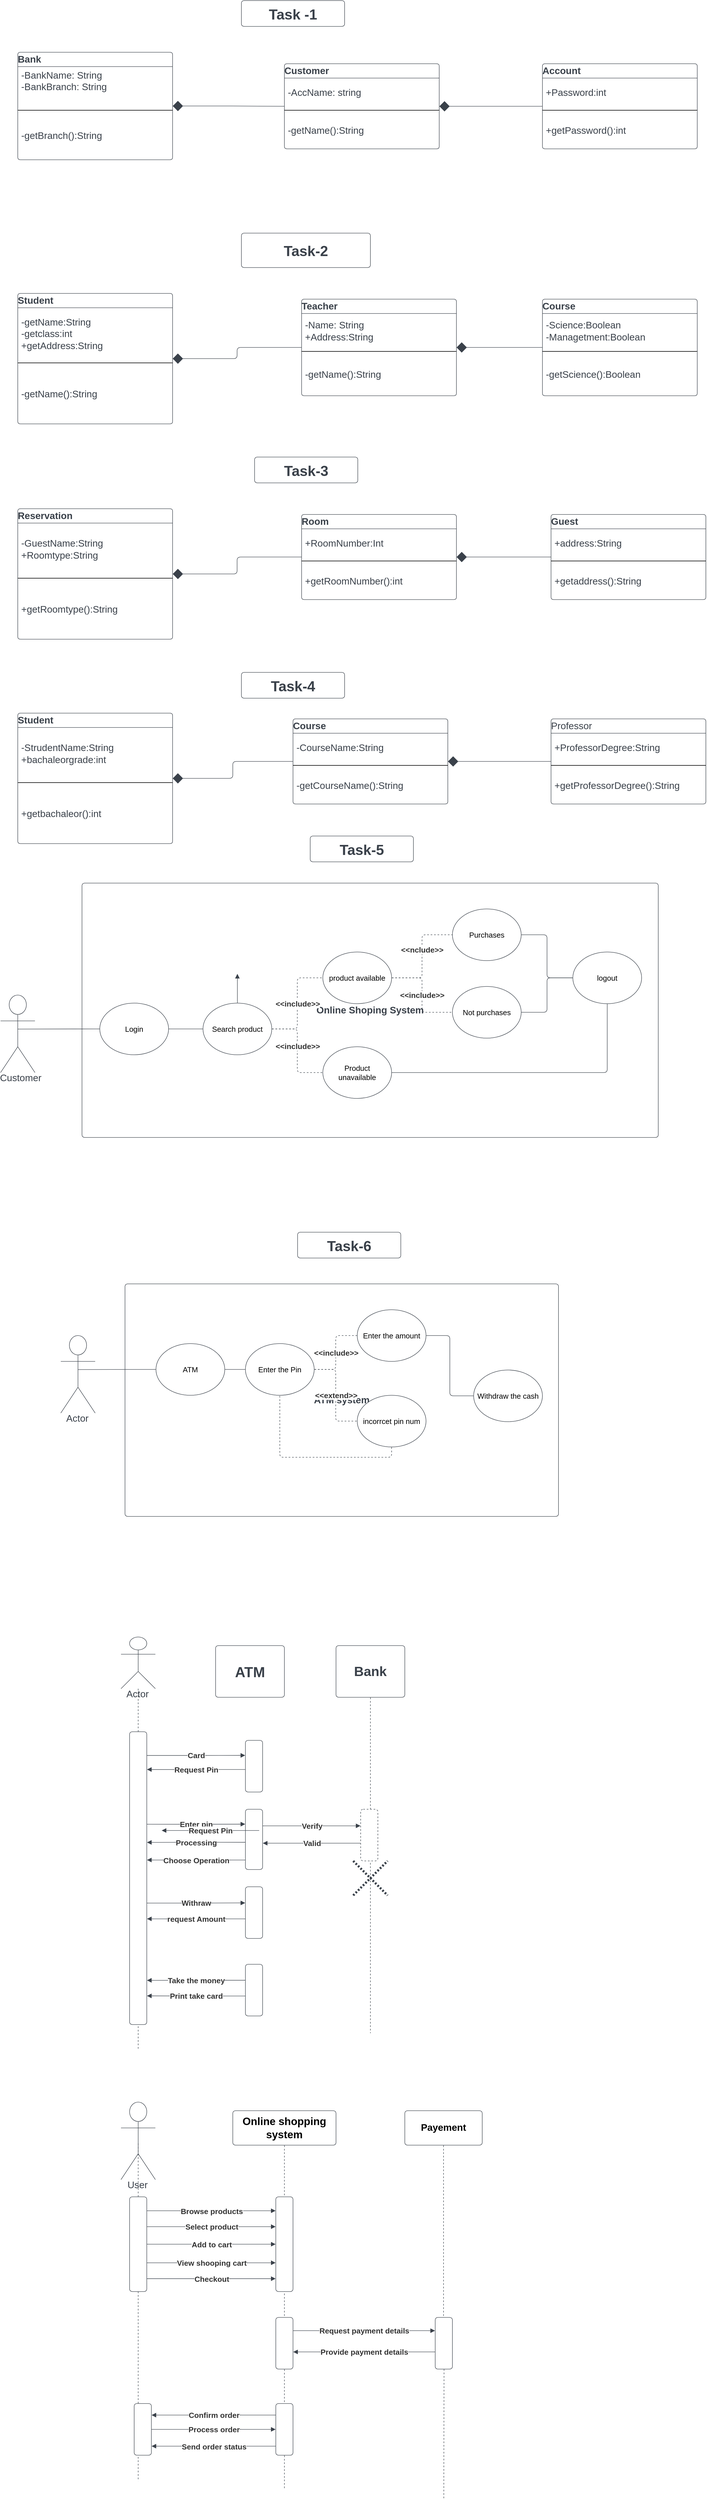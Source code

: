 <mxfile version="22.1.17" type="device">
  <diagram name="Page-1" id="yDNg4L4hwHXX5rkfRdln">
    <mxGraphModel dx="880" dy="1526" grid="1" gridSize="10" guides="1" tooltips="1" connect="1" arrows="1" fold="1" page="1" pageScale="1" pageWidth="850" pageHeight="1100" math="0" shadow="0">
      <root>
        <mxCell id="0" />
        <mxCell id="1" parent="0" />
        <mxCell id="B4kWO5qlYiCc2s8tHAif-1" value="ATM system" style="html=1;overflow=block;blockSpacing=1;whiteSpace=wrap;container=1;pointerEvents=0;collapsible=0;recursiveResize=0;fontSize=16.7;fontColor=#3a414a;fontStyle=1;spacing=0;strokeColor=#3a414a;strokeOpacity=100;fillOpacity=0;rounded=1;absoluteArcSize=1;arcSize=9;fillColor=#000000;strokeWidth=0.8;lucidId=CgF3.wQeCEAd;" vertex="1" parent="1">
          <mxGeometry x="307" y="2205" width="756" height="405" as="geometry" />
        </mxCell>
        <mxCell id="B4kWO5qlYiCc2s8tHAif-2" value="Bank" style="html=1;overflow=block;blockSpacing=1;swimlane;childLayout=stackLayout;horizontal=1;horizontalStack=0;resizeParent=1;resizeParentMax=0;resizeLast=0;collapsible=0;marginBottom=0;swimlaneFillColor=#ffffff;startSize=25;whiteSpace=wrap;fontSize=16.7;fontColor=#3a414a;fontStyle=1;align=left;spacing=0;strokeColor=#3a414a;strokeOpacity=100;rounded=1;absoluteArcSize=1;arcSize=9;strokeWidth=0.8;" vertex="1" parent="1">
          <mxGeometry x="120" y="60" width="270" height="187.25" as="geometry" />
        </mxCell>
        <mxCell id="B4kWO5qlYiCc2s8tHAif-3" value="-BankName: String&#xa;-BankBranch: String&#xa;" style="part=1;html=1;resizeHeight=0;strokeColor=none;fillColor=none;align=left;verticalAlign=middle;spacingLeft=4;spacingRight=4;overflow=hidden;rotatable=0;points=[[0,0.5],[1,0.5]];portConstraint=eastwest;swimlaneFillColor=#ffffff;strokeOpacity=100;whiteSpace=wrap;fontSize=16.7;fontColor=#3a414a;" vertex="1" parent="B4kWO5qlYiCc2s8tHAif-2">
          <mxGeometry y="25" width="270" height="72" as="geometry" />
        </mxCell>
        <mxCell id="B4kWO5qlYiCc2s8tHAif-4" value="" style="line;strokeWidth=1;fillColor=none;align=left;verticalAlign=middle;spacingTop=-1;spacingLeft=3;spacingRight=3;rotatable=0;labelPosition=right;points=[];portConstraint=eastwest;" vertex="1" parent="B4kWO5qlYiCc2s8tHAif-2">
          <mxGeometry y="97" width="270" height="8" as="geometry" />
        </mxCell>
        <mxCell id="B4kWO5qlYiCc2s8tHAif-5" value="-getBranch():String" style="part=1;html=1;resizeHeight=0;strokeColor=none;fillColor=none;align=left;verticalAlign=middle;spacingLeft=4;spacingRight=4;overflow=hidden;rotatable=0;points=[[0,0.5],[1,0.5]];portConstraint=eastwest;swimlaneFillColor=#ffffff;strokeOpacity=100;whiteSpace=wrap;fontSize=16.7;fontColor=#3a414a;" vertex="1" parent="B4kWO5qlYiCc2s8tHAif-2">
          <mxGeometry y="105" width="270" height="82.25" as="geometry" />
        </mxCell>
        <mxCell id="B4kWO5qlYiCc2s8tHAif-6" value="" style="html=1;jettySize=18;whiteSpace=wrap;fontSize=13;strokeColor=#3a414a;strokeOpacity=100;strokeWidth=0.8;rounded=1;arcSize=12;edgeStyle=orthogonalEdgeStyle;startArrow=diamond;startFill=1;startSize=16;endArrow=none;exitX=1.001;exitY=0.5;exitPerimeter=0;entryX=-0.001;entryY=0.5;entryPerimeter=0;lucidId=7kh3MS1dcg8c;" edge="1" parent="1" source="B4kWO5qlYiCc2s8tHAif-2" target="B4kWO5qlYiCc2s8tHAif-7">
          <mxGeometry width="100" height="100" relative="1" as="geometry">
            <Array as="points" />
          </mxGeometry>
        </mxCell>
        <mxCell id="B4kWO5qlYiCc2s8tHAif-7" value="Customer" style="html=1;overflow=block;blockSpacing=1;swimlane;childLayout=stackLayout;horizontal=1;horizontalStack=0;resizeParent=1;resizeParentMax=0;resizeLast=0;collapsible=0;marginBottom=0;swimlaneFillColor=#ffffff;startSize=25;whiteSpace=wrap;fontSize=16.7;fontColor=#3a414a;fontStyle=1;align=left;spacing=0;strokeColor=#3a414a;strokeOpacity=100;rounded=1;absoluteArcSize=1;arcSize=9;strokeWidth=0.8;" vertex="1" parent="1">
          <mxGeometry x="585" y="80" width="270" height="148.25" as="geometry" />
        </mxCell>
        <mxCell id="B4kWO5qlYiCc2s8tHAif-8" value="-AccName: string" style="part=1;html=1;resizeHeight=0;strokeColor=none;fillColor=none;align=left;verticalAlign=middle;spacingLeft=4;spacingRight=4;overflow=hidden;rotatable=0;points=[[0,0.5],[1,0.5]];portConstraint=eastwest;swimlaneFillColor=#ffffff;strokeOpacity=100;whiteSpace=wrap;fontSize=16.7;fontColor=#3a414a;" vertex="1" parent="B4kWO5qlYiCc2s8tHAif-7">
          <mxGeometry y="25" width="270" height="52" as="geometry" />
        </mxCell>
        <mxCell id="B4kWO5qlYiCc2s8tHAif-9" value="" style="line;strokeWidth=1;fillColor=none;align=left;verticalAlign=middle;spacingTop=-1;spacingLeft=3;spacingRight=3;rotatable=0;labelPosition=right;points=[];portConstraint=eastwest;" vertex="1" parent="B4kWO5qlYiCc2s8tHAif-7">
          <mxGeometry y="77" width="270" height="8" as="geometry" />
        </mxCell>
        <mxCell id="B4kWO5qlYiCc2s8tHAif-10" value="-getName():String" style="part=1;html=1;resizeHeight=0;strokeColor=none;fillColor=none;align=left;verticalAlign=middle;spacingLeft=4;spacingRight=4;overflow=hidden;rotatable=0;points=[[0,0.5],[1,0.5]];portConstraint=eastwest;swimlaneFillColor=#ffffff;strokeOpacity=100;whiteSpace=wrap;fontSize=16.7;fontColor=#3a414a;" vertex="1" parent="B4kWO5qlYiCc2s8tHAif-7">
          <mxGeometry y="85" width="270" height="63.25" as="geometry" />
        </mxCell>
        <mxCell id="B4kWO5qlYiCc2s8tHAif-11" value="" style="html=1;jettySize=18;whiteSpace=wrap;fontSize=13;strokeColor=#3a414a;strokeOpacity=100;strokeWidth=0.8;rounded=1;arcSize=12;edgeStyle=orthogonalEdgeStyle;startArrow=diamond;startFill=1;startSize=16;endArrow=none;exitX=1.001;exitY=0.5;exitPerimeter=0;entryX=-0.001;entryY=0.5;entryPerimeter=0;lucidId=7mh3-k3MRO~k;" edge="1" parent="1" source="B4kWO5qlYiCc2s8tHAif-7" target="B4kWO5qlYiCc2s8tHAif-12">
          <mxGeometry width="100" height="100" relative="1" as="geometry">
            <Array as="points" />
          </mxGeometry>
        </mxCell>
        <mxCell id="B4kWO5qlYiCc2s8tHAif-12" value="Account" style="html=1;overflow=block;blockSpacing=1;swimlane;childLayout=stackLayout;horizontal=1;horizontalStack=0;resizeParent=1;resizeParentMax=0;resizeLast=0;collapsible=0;marginBottom=0;swimlaneFillColor=#ffffff;startSize=25;whiteSpace=wrap;fontSize=16.7;fontColor=#3a414a;fontStyle=1;align=left;spacing=0;strokeColor=#3a414a;strokeOpacity=100;rounded=1;absoluteArcSize=1;arcSize=9;strokeWidth=0.8;" vertex="1" parent="1">
          <mxGeometry x="1035" y="80" width="270" height="148.25" as="geometry" />
        </mxCell>
        <mxCell id="B4kWO5qlYiCc2s8tHAif-13" value="+Password:int" style="part=1;html=1;resizeHeight=0;strokeColor=none;fillColor=none;align=left;verticalAlign=middle;spacingLeft=4;spacingRight=4;overflow=hidden;rotatable=0;points=[[0,0.5],[1,0.5]];portConstraint=eastwest;swimlaneFillColor=#ffffff;strokeOpacity=100;whiteSpace=wrap;fontSize=16.7;fontColor=#3a414a;" vertex="1" parent="B4kWO5qlYiCc2s8tHAif-12">
          <mxGeometry y="25" width="270" height="52" as="geometry" />
        </mxCell>
        <mxCell id="B4kWO5qlYiCc2s8tHAif-14" value="" style="line;strokeWidth=1;fillColor=none;align=left;verticalAlign=middle;spacingTop=-1;spacingLeft=3;spacingRight=3;rotatable=0;labelPosition=right;points=[];portConstraint=eastwest;" vertex="1" parent="B4kWO5qlYiCc2s8tHAif-12">
          <mxGeometry y="77" width="270" height="8" as="geometry" />
        </mxCell>
        <mxCell id="B4kWO5qlYiCc2s8tHAif-15" value="+getPassword():int" style="part=1;html=1;resizeHeight=0;strokeColor=none;fillColor=none;align=left;verticalAlign=middle;spacingLeft=4;spacingRight=4;overflow=hidden;rotatable=0;points=[[0,0.5],[1,0.5]];portConstraint=eastwest;swimlaneFillColor=#ffffff;strokeOpacity=100;whiteSpace=wrap;fontSize=16.7;fontColor=#3a414a;" vertex="1" parent="B4kWO5qlYiCc2s8tHAif-12">
          <mxGeometry y="85" width="270" height="63.25" as="geometry" />
        </mxCell>
        <mxCell id="B4kWO5qlYiCc2s8tHAif-16" value="Task -1" style="html=1;overflow=block;blockSpacing=1;whiteSpace=wrap;fontSize=25;fontColor=#3a414a;fontStyle=1;spacing=0;strokeColor=#3a414a;strokeOpacity=100;rounded=1;absoluteArcSize=1;arcSize=9;strokeWidth=0.8;fillColor=none;lucidId=xoh3jQXEA-uc;" vertex="1" parent="1">
          <mxGeometry x="510" y="-30" width="180" height="45" as="geometry" />
        </mxCell>
        <mxCell id="B4kWO5qlYiCc2s8tHAif-17" value="Student" style="html=1;overflow=block;blockSpacing=1;swimlane;childLayout=stackLayout;horizontal=1;horizontalStack=0;resizeParent=1;resizeParentMax=0;resizeLast=0;collapsible=0;marginBottom=0;swimlaneFillColor=#ffffff;startSize=25;whiteSpace=wrap;fontSize=16.7;fontColor=#3a414a;fontStyle=1;align=left;spacing=0;strokeColor=#3a414a;strokeOpacity=100;rounded=1;absoluteArcSize=1;arcSize=9;strokeWidth=0.8;" vertex="1" parent="1">
          <mxGeometry x="120" y="480" width="270" height="227.25" as="geometry" />
        </mxCell>
        <mxCell id="B4kWO5qlYiCc2s8tHAif-18" value="-getName:String&#xa;-getclass:int&#xa;+getAddress:String" style="part=1;html=1;resizeHeight=0;strokeColor=none;fillColor=none;align=left;verticalAlign=middle;spacingLeft=4;spacingRight=4;overflow=hidden;rotatable=0;points=[[0,0.5],[1,0.5]];portConstraint=eastwest;swimlaneFillColor=#ffffff;strokeOpacity=100;whiteSpace=wrap;fontSize=16.7;fontColor=#3a414a;" vertex="1" parent="B4kWO5qlYiCc2s8tHAif-17">
          <mxGeometry y="25" width="270" height="92" as="geometry" />
        </mxCell>
        <mxCell id="B4kWO5qlYiCc2s8tHAif-19" value="" style="line;strokeWidth=1;fillColor=none;align=left;verticalAlign=middle;spacingTop=-1;spacingLeft=3;spacingRight=3;rotatable=0;labelPosition=right;points=[];portConstraint=eastwest;" vertex="1" parent="B4kWO5qlYiCc2s8tHAif-17">
          <mxGeometry y="117" width="270" height="8" as="geometry" />
        </mxCell>
        <mxCell id="B4kWO5qlYiCc2s8tHAif-20" value="-getName():String" style="part=1;html=1;resizeHeight=0;strokeColor=none;fillColor=none;align=left;verticalAlign=middle;spacingLeft=4;spacingRight=4;overflow=hidden;rotatable=0;points=[[0,0.5],[1,0.5]];portConstraint=eastwest;swimlaneFillColor=#ffffff;strokeOpacity=100;whiteSpace=wrap;fontSize=16.7;fontColor=#3a414a;" vertex="1" parent="B4kWO5qlYiCc2s8tHAif-17">
          <mxGeometry y="125" width="270" height="102.25" as="geometry" />
        </mxCell>
        <mxCell id="B4kWO5qlYiCc2s8tHAif-21" value="" style="html=1;jettySize=18;whiteSpace=wrap;fontSize=13;strokeColor=#3a414a;strokeOpacity=100;strokeWidth=0.8;rounded=1;arcSize=12;edgeStyle=orthogonalEdgeStyle;startArrow=diamond;startFill=1;startSize=16;endArrow=none;exitX=1.001;exitY=0.5;exitPerimeter=0;entryX=-0.001;entryY=0.5;entryPerimeter=0;lucidId=Gsh3vswflJrt;" edge="1" parent="1" source="B4kWO5qlYiCc2s8tHAif-17" target="B4kWO5qlYiCc2s8tHAif-22">
          <mxGeometry width="100" height="100" relative="1" as="geometry">
            <Array as="points" />
          </mxGeometry>
        </mxCell>
        <mxCell id="B4kWO5qlYiCc2s8tHAif-22" value="Teacher" style="html=1;overflow=block;blockSpacing=1;swimlane;childLayout=stackLayout;horizontal=1;horizontalStack=0;resizeParent=1;resizeParentMax=0;resizeLast=0;collapsible=0;marginBottom=0;swimlaneFillColor=#ffffff;startSize=25;whiteSpace=wrap;fontSize=16.7;fontColor=#3a414a;fontStyle=1;align=left;spacing=0;strokeColor=#3a414a;strokeOpacity=100;rounded=1;absoluteArcSize=1;arcSize=9;strokeWidth=0.8;" vertex="1" parent="1">
          <mxGeometry x="615" y="490" width="270" height="168.25" as="geometry" />
        </mxCell>
        <mxCell id="B4kWO5qlYiCc2s8tHAif-23" value="-Name: String&#xa;+Address:String" style="part=1;html=1;resizeHeight=0;strokeColor=none;fillColor=none;align=left;verticalAlign=middle;spacingLeft=4;spacingRight=4;overflow=hidden;rotatable=0;points=[[0,0.5],[1,0.5]];portConstraint=eastwest;swimlaneFillColor=#ffffff;strokeOpacity=100;whiteSpace=wrap;fontSize=16.7;fontColor=#3a414a;" vertex="1" parent="B4kWO5qlYiCc2s8tHAif-22">
          <mxGeometry y="25" width="270" height="62" as="geometry" />
        </mxCell>
        <mxCell id="B4kWO5qlYiCc2s8tHAif-24" value="" style="line;strokeWidth=1;fillColor=none;align=left;verticalAlign=middle;spacingTop=-1;spacingLeft=3;spacingRight=3;rotatable=0;labelPosition=right;points=[];portConstraint=eastwest;" vertex="1" parent="B4kWO5qlYiCc2s8tHAif-22">
          <mxGeometry y="87" width="270" height="8" as="geometry" />
        </mxCell>
        <mxCell id="B4kWO5qlYiCc2s8tHAif-25" value="-getName():String" style="part=1;html=1;resizeHeight=0;strokeColor=none;fillColor=none;align=left;verticalAlign=middle;spacingLeft=4;spacingRight=4;overflow=hidden;rotatable=0;points=[[0,0.5],[1,0.5]];portConstraint=eastwest;swimlaneFillColor=#ffffff;strokeOpacity=100;whiteSpace=wrap;fontSize=16.7;fontColor=#3a414a;" vertex="1" parent="B4kWO5qlYiCc2s8tHAif-22">
          <mxGeometry y="95" width="270" height="73.25" as="geometry" />
        </mxCell>
        <mxCell id="B4kWO5qlYiCc2s8tHAif-26" value="" style="html=1;jettySize=18;whiteSpace=wrap;fontSize=13;strokeColor=#3a414a;strokeOpacity=100;strokeWidth=0.8;rounded=1;arcSize=12;edgeStyle=orthogonalEdgeStyle;startArrow=diamond;startFill=1;startSize=16;endArrow=none;exitX=1.001;exitY=0.5;exitPerimeter=0;entryX=-0.001;entryY=0.5;entryPerimeter=0;lucidId=kyh3el6wvCVN;" edge="1" parent="1" source="B4kWO5qlYiCc2s8tHAif-22" target="B4kWO5qlYiCc2s8tHAif-27">
          <mxGeometry width="100" height="100" relative="1" as="geometry">
            <Array as="points" />
          </mxGeometry>
        </mxCell>
        <mxCell id="B4kWO5qlYiCc2s8tHAif-27" value="Course" style="html=1;overflow=block;blockSpacing=1;swimlane;childLayout=stackLayout;horizontal=1;horizontalStack=0;resizeParent=1;resizeParentMax=0;resizeLast=0;collapsible=0;marginBottom=0;swimlaneFillColor=#ffffff;startSize=25;whiteSpace=wrap;fontSize=16.7;fontColor=#3a414a;fontStyle=1;align=left;spacing=0;strokeColor=#3a414a;strokeOpacity=100;rounded=1;absoluteArcSize=1;arcSize=9;strokeWidth=0.8;" vertex="1" parent="1">
          <mxGeometry x="1035" y="490" width="270" height="168.25" as="geometry" />
        </mxCell>
        <mxCell id="B4kWO5qlYiCc2s8tHAif-28" value="-Science:Boolean&#xa;-Managetment:Boolean" style="part=1;html=1;resizeHeight=0;strokeColor=none;fillColor=none;align=left;verticalAlign=middle;spacingLeft=4;spacingRight=4;overflow=hidden;rotatable=0;points=[[0,0.5],[1,0.5]];portConstraint=eastwest;swimlaneFillColor=#ffffff;strokeOpacity=100;whiteSpace=wrap;fontSize=16.7;fontColor=#3a414a;" vertex="1" parent="B4kWO5qlYiCc2s8tHAif-27">
          <mxGeometry y="25" width="270" height="62" as="geometry" />
        </mxCell>
        <mxCell id="B4kWO5qlYiCc2s8tHAif-29" value="" style="line;strokeWidth=1;fillColor=none;align=left;verticalAlign=middle;spacingTop=-1;spacingLeft=3;spacingRight=3;rotatable=0;labelPosition=right;points=[];portConstraint=eastwest;" vertex="1" parent="B4kWO5qlYiCc2s8tHAif-27">
          <mxGeometry y="87" width="270" height="8" as="geometry" />
        </mxCell>
        <mxCell id="B4kWO5qlYiCc2s8tHAif-30" value="-getScience():Boolean" style="part=1;html=1;resizeHeight=0;strokeColor=none;fillColor=none;align=left;verticalAlign=middle;spacingLeft=4;spacingRight=4;overflow=hidden;rotatable=0;points=[[0,0.5],[1,0.5]];portConstraint=eastwest;swimlaneFillColor=#ffffff;strokeOpacity=100;whiteSpace=wrap;fontSize=16.7;fontColor=#3a414a;" vertex="1" parent="B4kWO5qlYiCc2s8tHAif-27">
          <mxGeometry y="95" width="270" height="73.25" as="geometry" />
        </mxCell>
        <mxCell id="B4kWO5qlYiCc2s8tHAif-31" value="Task-2" style="html=1;overflow=block;blockSpacing=1;whiteSpace=wrap;fontSize=25;fontColor=#3a414a;fontStyle=1;spacing=0;strokeColor=#3a414a;strokeOpacity=100;rounded=1;absoluteArcSize=1;arcSize=9;strokeWidth=0.8;fillColor=none;lucidId=jCh3PxFraXni;" vertex="1" parent="1">
          <mxGeometry x="510" y="375" width="225" height="60" as="geometry" />
        </mxCell>
        <mxCell id="B4kWO5qlYiCc2s8tHAif-32" value="Reservation" style="html=1;overflow=block;blockSpacing=1;swimlane;childLayout=stackLayout;horizontal=1;horizontalStack=0;resizeParent=1;resizeParentMax=0;resizeLast=0;collapsible=0;marginBottom=0;swimlaneFillColor=#ffffff;startSize=25;whiteSpace=wrap;fontSize=16.7;fontColor=#3a414a;fontStyle=1;align=left;spacing=0;strokeColor=#3a414a;strokeOpacity=100;rounded=1;absoluteArcSize=1;arcSize=9;strokeWidth=0.8;" vertex="1" parent="1">
          <mxGeometry x="120" y="855" width="270" height="227.25" as="geometry" />
        </mxCell>
        <mxCell id="B4kWO5qlYiCc2s8tHAif-33" value="-GuestName:String&#xa;+Roomtype:String" style="part=1;html=1;resizeHeight=0;strokeColor=none;fillColor=none;align=left;verticalAlign=middle;spacingLeft=4;spacingRight=4;overflow=hidden;rotatable=0;points=[[0,0.5],[1,0.5]];portConstraint=eastwest;swimlaneFillColor=#ffffff;strokeOpacity=100;whiteSpace=wrap;fontSize=16.7;fontColor=#3a414a;" vertex="1" parent="B4kWO5qlYiCc2s8tHAif-32">
          <mxGeometry y="25" width="270" height="92" as="geometry" />
        </mxCell>
        <mxCell id="B4kWO5qlYiCc2s8tHAif-34" value="" style="line;strokeWidth=1;fillColor=none;align=left;verticalAlign=middle;spacingTop=-1;spacingLeft=3;spacingRight=3;rotatable=0;labelPosition=right;points=[];portConstraint=eastwest;" vertex="1" parent="B4kWO5qlYiCc2s8tHAif-32">
          <mxGeometry y="117" width="270" height="8" as="geometry" />
        </mxCell>
        <mxCell id="B4kWO5qlYiCc2s8tHAif-35" value="+getRoomtype():String" style="part=1;html=1;resizeHeight=0;strokeColor=none;fillColor=none;align=left;verticalAlign=middle;spacingLeft=4;spacingRight=4;overflow=hidden;rotatable=0;points=[[0,0.5],[1,0.5]];portConstraint=eastwest;swimlaneFillColor=#ffffff;strokeOpacity=100;whiteSpace=wrap;fontSize=16.7;fontColor=#3a414a;" vertex="1" parent="B4kWO5qlYiCc2s8tHAif-32">
          <mxGeometry y="125" width="270" height="102.25" as="geometry" />
        </mxCell>
        <mxCell id="B4kWO5qlYiCc2s8tHAif-36" value="" style="html=1;jettySize=18;whiteSpace=wrap;fontSize=13;strokeColor=#3a414a;strokeOpacity=100;strokeWidth=0.8;rounded=1;arcSize=12;edgeStyle=orthogonalEdgeStyle;startArrow=diamond;startFill=1;startSize=16;endArrow=none;exitX=1.001;exitY=0.5;exitPerimeter=0;entryX=-0.001;entryY=0.5;entryPerimeter=0;lucidId=xFh3ns~vf3cd;" edge="1" parent="1" source="B4kWO5qlYiCc2s8tHAif-32" target="B4kWO5qlYiCc2s8tHAif-37">
          <mxGeometry width="100" height="100" relative="1" as="geometry">
            <Array as="points" />
          </mxGeometry>
        </mxCell>
        <mxCell id="B4kWO5qlYiCc2s8tHAif-37" value="Room" style="html=1;overflow=block;blockSpacing=1;swimlane;childLayout=stackLayout;horizontal=1;horizontalStack=0;resizeParent=1;resizeParentMax=0;resizeLast=0;collapsible=0;marginBottom=0;swimlaneFillColor=#ffffff;startSize=25;whiteSpace=wrap;fontSize=16.7;fontColor=#3a414a;fontStyle=1;align=left;spacing=0;strokeColor=#3a414a;strokeOpacity=100;rounded=1;absoluteArcSize=1;arcSize=9;strokeWidth=0.8;" vertex="1" parent="1">
          <mxGeometry x="615" y="865" width="270" height="148.25" as="geometry" />
        </mxCell>
        <mxCell id="B4kWO5qlYiCc2s8tHAif-38" value="+RoomNumber:Int" style="part=1;html=1;resizeHeight=0;strokeColor=none;fillColor=none;align=left;verticalAlign=middle;spacingLeft=4;spacingRight=4;overflow=hidden;rotatable=0;points=[[0,0.5],[1,0.5]];portConstraint=eastwest;swimlaneFillColor=#ffffff;strokeOpacity=100;whiteSpace=wrap;fontSize=16.7;fontColor=#3a414a;" vertex="1" parent="B4kWO5qlYiCc2s8tHAif-37">
          <mxGeometry y="25" width="270" height="52" as="geometry" />
        </mxCell>
        <mxCell id="B4kWO5qlYiCc2s8tHAif-39" value="" style="line;strokeWidth=1;fillColor=none;align=left;verticalAlign=middle;spacingTop=-1;spacingLeft=3;spacingRight=3;rotatable=0;labelPosition=right;points=[];portConstraint=eastwest;" vertex="1" parent="B4kWO5qlYiCc2s8tHAif-37">
          <mxGeometry y="77" width="270" height="8" as="geometry" />
        </mxCell>
        <mxCell id="B4kWO5qlYiCc2s8tHAif-40" value="+getRoomNumber():int" style="part=1;html=1;resizeHeight=0;strokeColor=none;fillColor=none;align=left;verticalAlign=middle;spacingLeft=4;spacingRight=4;overflow=hidden;rotatable=0;points=[[0,0.5],[1,0.5]];portConstraint=eastwest;swimlaneFillColor=#ffffff;strokeOpacity=100;whiteSpace=wrap;fontSize=16.7;fontColor=#3a414a;" vertex="1" parent="B4kWO5qlYiCc2s8tHAif-37">
          <mxGeometry y="85" width="270" height="63.25" as="geometry" />
        </mxCell>
        <mxCell id="B4kWO5qlYiCc2s8tHAif-41" value="Guest" style="html=1;overflow=block;blockSpacing=1;swimlane;childLayout=stackLayout;horizontal=1;horizontalStack=0;resizeParent=1;resizeParentMax=0;resizeLast=0;collapsible=0;marginBottom=0;swimlaneFillColor=#ffffff;startSize=25;whiteSpace=wrap;fontSize=16.7;fontColor=#3a414a;fontStyle=1;align=left;spacing=0;strokeColor=#3a414a;strokeOpacity=100;rounded=1;absoluteArcSize=1;arcSize=9;strokeWidth=0.8;" vertex="1" parent="1">
          <mxGeometry x="1050" y="865" width="270" height="148.25" as="geometry" />
        </mxCell>
        <mxCell id="B4kWO5qlYiCc2s8tHAif-42" value="+address:String" style="part=1;html=1;resizeHeight=0;strokeColor=none;fillColor=none;align=left;verticalAlign=middle;spacingLeft=4;spacingRight=4;overflow=hidden;rotatable=0;points=[[0,0.5],[1,0.5]];portConstraint=eastwest;swimlaneFillColor=#ffffff;strokeOpacity=100;whiteSpace=wrap;fontSize=16.7;fontColor=#3a414a;" vertex="1" parent="B4kWO5qlYiCc2s8tHAif-41">
          <mxGeometry y="25" width="270" height="52" as="geometry" />
        </mxCell>
        <mxCell id="B4kWO5qlYiCc2s8tHAif-43" value="" style="line;strokeWidth=1;fillColor=none;align=left;verticalAlign=middle;spacingTop=-1;spacingLeft=3;spacingRight=3;rotatable=0;labelPosition=right;points=[];portConstraint=eastwest;" vertex="1" parent="B4kWO5qlYiCc2s8tHAif-41">
          <mxGeometry y="77" width="270" height="8" as="geometry" />
        </mxCell>
        <mxCell id="B4kWO5qlYiCc2s8tHAif-44" value="+getaddress():String" style="part=1;html=1;resizeHeight=0;strokeColor=none;fillColor=none;align=left;verticalAlign=middle;spacingLeft=4;spacingRight=4;overflow=hidden;rotatable=0;points=[[0,0.5],[1,0.5]];portConstraint=eastwest;swimlaneFillColor=#ffffff;strokeOpacity=100;whiteSpace=wrap;fontSize=16.7;fontColor=#3a414a;" vertex="1" parent="B4kWO5qlYiCc2s8tHAif-41">
          <mxGeometry y="85" width="270" height="63.25" as="geometry" />
        </mxCell>
        <mxCell id="B4kWO5qlYiCc2s8tHAif-45" value="" style="html=1;jettySize=18;whiteSpace=wrap;fontSize=13;strokeColor=#3a414a;strokeOpacity=100;strokeWidth=0.8;rounded=1;arcSize=12;edgeStyle=orthogonalEdgeStyle;startArrow=diamond;startFill=1;startSize=16;endArrow=none;exitX=1.001;exitY=0.5;exitPerimeter=0;entryX=-0.001;entryY=0.5;entryPerimeter=0;lucidId=nIh3OIEsylS6;" edge="1" parent="1" source="B4kWO5qlYiCc2s8tHAif-37" target="B4kWO5qlYiCc2s8tHAif-41">
          <mxGeometry width="100" height="100" relative="1" as="geometry">
            <Array as="points" />
          </mxGeometry>
        </mxCell>
        <mxCell id="B4kWO5qlYiCc2s8tHAif-46" value="Task-3" style="html=1;overflow=block;blockSpacing=1;whiteSpace=wrap;fontSize=25;fontColor=#3a414a;fontStyle=1;spacing=0;strokeColor=#3a414a;strokeOpacity=100;rounded=1;absoluteArcSize=1;arcSize=9;strokeWidth=0.8;fillColor=none;lucidId=CIh3rB4nvLec;" vertex="1" parent="1">
          <mxGeometry x="533" y="765" width="180" height="45" as="geometry" />
        </mxCell>
        <mxCell id="B4kWO5qlYiCc2s8tHAif-47" value="Student" style="html=1;overflow=block;blockSpacing=1;swimlane;childLayout=stackLayout;horizontal=1;horizontalStack=0;resizeParent=1;resizeParentMax=0;resizeLast=0;collapsible=0;marginBottom=0;swimlaneFillColor=#ffffff;startSize=25;whiteSpace=wrap;fontSize=16.7;fontColor=#3a414a;fontStyle=1;align=left;spacing=0;strokeColor=#3a414a;strokeOpacity=100;rounded=1;absoluteArcSize=1;arcSize=9;strokeWidth=0.8;" vertex="1" parent="1">
          <mxGeometry x="120" y="1211" width="270" height="227.25" as="geometry" />
        </mxCell>
        <mxCell id="B4kWO5qlYiCc2s8tHAif-48" value="-StrudentName:String&#xa;+bachaleorgrade:int" style="part=1;html=1;resizeHeight=0;strokeColor=none;fillColor=none;align=left;verticalAlign=middle;spacingLeft=4;spacingRight=4;overflow=hidden;rotatable=0;points=[[0,0.5],[1,0.5]];portConstraint=eastwest;swimlaneFillColor=#ffffff;strokeOpacity=100;whiteSpace=wrap;fontSize=16.7;fontColor=#3a414a;" vertex="1" parent="B4kWO5qlYiCc2s8tHAif-47">
          <mxGeometry y="25" width="270" height="92" as="geometry" />
        </mxCell>
        <mxCell id="B4kWO5qlYiCc2s8tHAif-49" value="" style="line;strokeWidth=1;fillColor=none;align=left;verticalAlign=middle;spacingTop=-1;spacingLeft=3;spacingRight=3;rotatable=0;labelPosition=right;points=[];portConstraint=eastwest;" vertex="1" parent="B4kWO5qlYiCc2s8tHAif-47">
          <mxGeometry y="117" width="270" height="8" as="geometry" />
        </mxCell>
        <mxCell id="B4kWO5qlYiCc2s8tHAif-50" value="+getbachaleor():int" style="part=1;html=1;resizeHeight=0;strokeColor=none;fillColor=none;align=left;verticalAlign=middle;spacingLeft=4;spacingRight=4;overflow=hidden;rotatable=0;points=[[0,0.5],[1,0.5]];portConstraint=eastwest;swimlaneFillColor=#ffffff;strokeOpacity=100;whiteSpace=wrap;fontSize=16.7;fontColor=#3a414a;" vertex="1" parent="B4kWO5qlYiCc2s8tHAif-47">
          <mxGeometry y="125" width="270" height="102.25" as="geometry" />
        </mxCell>
        <mxCell id="B4kWO5qlYiCc2s8tHAif-51" value="" style="html=1;jettySize=18;whiteSpace=wrap;fontSize=13;strokeColor=#3a414a;strokeOpacity=100;strokeWidth=0.8;rounded=1;arcSize=12;edgeStyle=orthogonalEdgeStyle;startArrow=diamond;startFill=1;startSize=16;endArrow=none;exitX=1.001;exitY=0.5;exitPerimeter=0;entryX=-0.001;entryY=0.5;entryPerimeter=0;lucidId=ZKh3CC-N1ex_;" edge="1" parent="1" source="B4kWO5qlYiCc2s8tHAif-47" target="B4kWO5qlYiCc2s8tHAif-52">
          <mxGeometry width="100" height="100" relative="1" as="geometry">
            <Array as="points" />
          </mxGeometry>
        </mxCell>
        <mxCell id="B4kWO5qlYiCc2s8tHAif-52" value="Course" style="html=1;overflow=block;blockSpacing=1;swimlane;childLayout=stackLayout;horizontal=1;horizontalStack=0;resizeParent=1;resizeParentMax=0;resizeLast=0;collapsible=0;marginBottom=0;swimlaneFillColor=#ffffff;startSize=25;whiteSpace=wrap;fontSize=16.7;fontColor=#3a414a;fontStyle=1;align=left;spacing=0;strokeColor=#3a414a;strokeOpacity=100;rounded=1;absoluteArcSize=1;arcSize=9;strokeWidth=0.8;" vertex="1" parent="1">
          <mxGeometry x="600" y="1221" width="270" height="148.25" as="geometry" />
        </mxCell>
        <mxCell id="B4kWO5qlYiCc2s8tHAif-53" value="-CourseName:String" style="part=1;html=1;resizeHeight=0;strokeColor=none;fillColor=none;align=left;verticalAlign=middle;spacingLeft=4;spacingRight=4;overflow=hidden;rotatable=0;points=[[0,0.5],[1,0.5]];portConstraint=eastwest;swimlaneFillColor=#ffffff;strokeOpacity=100;whiteSpace=wrap;fontSize=16.7;fontColor=#3a414a;" vertex="1" parent="B4kWO5qlYiCc2s8tHAif-52">
          <mxGeometry y="25" width="270" height="52" as="geometry" />
        </mxCell>
        <mxCell id="B4kWO5qlYiCc2s8tHAif-54" value="" style="line;strokeWidth=1;fillColor=none;align=left;verticalAlign=middle;spacingTop=-1;spacingLeft=3;spacingRight=3;rotatable=0;labelPosition=right;points=[];portConstraint=eastwest;" vertex="1" parent="B4kWO5qlYiCc2s8tHAif-52">
          <mxGeometry y="77" width="270" height="8" as="geometry" />
        </mxCell>
        <mxCell id="B4kWO5qlYiCc2s8tHAif-55" value="-getCourseName():String" style="part=1;html=1;resizeHeight=0;strokeColor=none;fillColor=none;align=left;verticalAlign=middle;spacingLeft=4;spacingRight=4;overflow=hidden;rotatable=0;points=[[0,0.5],[1,0.5]];portConstraint=eastwest;swimlaneFillColor=#ffffff;strokeOpacity=100;whiteSpace=wrap;fontSize=16.7;fontColor=#3a414a;" vertex="1" parent="B4kWO5qlYiCc2s8tHAif-52">
          <mxGeometry y="85" width="270" height="63.25" as="geometry" />
        </mxCell>
        <mxCell id="B4kWO5qlYiCc2s8tHAif-56" value="" style="html=1;jettySize=18;whiteSpace=wrap;fontSize=13;strokeColor=#3a414a;strokeOpacity=100;strokeWidth=0.8;rounded=1;arcSize=12;edgeStyle=orthogonalEdgeStyle;startArrow=diamond;startFill=1;startSize=16;endArrow=none;exitX=1.001;exitY=0.5;exitPerimeter=0;entryX=-0.001;entryY=0.5;entryPerimeter=0;lucidId=mMh3ubq8dFCT;" edge="1" parent="1" source="B4kWO5qlYiCc2s8tHAif-52" target="B4kWO5qlYiCc2s8tHAif-57">
          <mxGeometry width="100" height="100" relative="1" as="geometry">
            <Array as="points" />
          </mxGeometry>
        </mxCell>
        <mxCell id="B4kWO5qlYiCc2s8tHAif-57" value="Professor" style="html=1;overflow=block;blockSpacing=1;swimlane;childLayout=stackLayout;horizontal=1;horizontalStack=0;resizeParent=1;resizeParentMax=0;resizeLast=0;collapsible=0;fontStyle=0;marginBottom=0;swimlaneFillColor=#ffffff;startSize=25;whiteSpace=wrap;fontSize=16.7;fontColor=#3a414a;align=left;spacing=0;strokeColor=#3a414a;strokeOpacity=100;rounded=1;absoluteArcSize=1;arcSize=9;strokeWidth=0.8;" vertex="1" parent="1">
          <mxGeometry x="1050" y="1221" width="270" height="148.25" as="geometry" />
        </mxCell>
        <mxCell id="B4kWO5qlYiCc2s8tHAif-58" value="+ProfessorDegree:String" style="part=1;html=1;resizeHeight=0;strokeColor=none;fillColor=none;align=left;verticalAlign=middle;spacingLeft=4;spacingRight=4;overflow=hidden;rotatable=0;points=[[0,0.5],[1,0.5]];portConstraint=eastwest;swimlaneFillColor=#ffffff;strokeOpacity=100;whiteSpace=wrap;fontSize=16.7;fontColor=#3a414a;" vertex="1" parent="B4kWO5qlYiCc2s8tHAif-57">
          <mxGeometry y="25" width="270" height="52" as="geometry" />
        </mxCell>
        <mxCell id="B4kWO5qlYiCc2s8tHAif-59" value="" style="line;strokeWidth=1;fillColor=none;align=left;verticalAlign=middle;spacingTop=-1;spacingLeft=3;spacingRight=3;rotatable=0;labelPosition=right;points=[];portConstraint=eastwest;" vertex="1" parent="B4kWO5qlYiCc2s8tHAif-57">
          <mxGeometry y="77" width="270" height="8" as="geometry" />
        </mxCell>
        <mxCell id="B4kWO5qlYiCc2s8tHAif-60" value="+getProfessorDegree():String" style="part=1;html=1;resizeHeight=0;strokeColor=none;fillColor=none;align=left;verticalAlign=middle;spacingLeft=4;spacingRight=4;overflow=hidden;rotatable=0;points=[[0,0.5],[1,0.5]];portConstraint=eastwest;swimlaneFillColor=#ffffff;strokeOpacity=100;whiteSpace=wrap;fontSize=16.7;fontColor=#3a414a;" vertex="1" parent="B4kWO5qlYiCc2s8tHAif-57">
          <mxGeometry y="85" width="270" height="63.25" as="geometry" />
        </mxCell>
        <mxCell id="B4kWO5qlYiCc2s8tHAif-61" value="Task-4" style="html=1;overflow=block;blockSpacing=1;whiteSpace=wrap;fontSize=25;fontColor=#3a414a;fontStyle=1;spacing=0;strokeColor=#3a414a;strokeOpacity=100;rounded=1;absoluteArcSize=1;arcSize=9;strokeWidth=0.8;fillColor=none;lucidId=sNh3gKhEEukc;" vertex="1" parent="1">
          <mxGeometry x="510" y="1140" width="180" height="45" as="geometry" />
        </mxCell>
        <mxCell id="B4kWO5qlYiCc2s8tHAif-62" value="Online Shoping System" style="html=1;overflow=block;blockSpacing=1;whiteSpace=wrap;container=1;pointerEvents=0;collapsible=0;recursiveResize=0;fontSize=16.7;fontColor=#3a414a;fontStyle=1;spacing=0;strokeColor=#3a414a;strokeOpacity=100;fillOpacity=0;rounded=1;absoluteArcSize=1;arcSize=9;fillColor=#000000;strokeWidth=0.8;lucidId=cOh3aEegRANu;" vertex="1" parent="1">
          <mxGeometry x="232" y="1507" width="1005" height="443" as="geometry" />
        </mxCell>
        <mxCell id="B4kWO5qlYiCc2s8tHAif-63" value="Customer" style="html=1;overflow=block;blockSpacing=1;shape=umlActor;labelPosition=center;verticalLabelPosition=bottom;verticalAlign=top;whiteSpace=nowrap;fontSize=16.7;fontColor=#3a414a;spacing=0;strokeColor=#3a414a;strokeOpacity=100;rounded=1;absoluteArcSize=1;arcSize=9;strokeWidth=0.8;lucidId=SOh3XNSFW6Ot;" vertex="1" parent="1">
          <mxGeometry x="90" y="1702" width="60" height="135" as="geometry" />
        </mxCell>
        <mxCell id="B4kWO5qlYiCc2s8tHAif-64" value="" style="html=1;jettySize=18;whiteSpace=wrap;fontSize=13;strokeColor=#3a414a;strokeOpacity=100;strokeWidth=0.8;rounded=0;startArrow=none;endArrow=none;exitX=0.494;exitY=0.439;exitPerimeter=0;entryX=-0.003;entryY=0.5;entryPerimeter=0;lucidId=9Oh3FjtWJ942;" edge="1" parent="1" source="B4kWO5qlYiCc2s8tHAif-63" target="B4kWO5qlYiCc2s8tHAif-65">
          <mxGeometry width="100" height="100" relative="1" as="geometry">
            <Array as="points" />
          </mxGeometry>
        </mxCell>
        <mxCell id="B4kWO5qlYiCc2s8tHAif-65" value="Login" style="html=1;overflow=block;blockSpacing=1;whiteSpace=wrap;ellipse;fontSize=13;spacing=3.8;strokeColor=#3a414a;strokeOpacity=100;rounded=1;absoluteArcSize=1;arcSize=9;strokeWidth=0.8;lucidId=_Oh3bODVq~Bb;" vertex="1" parent="1">
          <mxGeometry x="263" y="1716" width="120" height="90" as="geometry" />
        </mxCell>
        <mxCell id="B4kWO5qlYiCc2s8tHAif-66" value="" style="html=1;jettySize=18;whiteSpace=wrap;fontSize=13;strokeColor=#3a414a;strokeOpacity=100;strokeWidth=0.8;rounded=1;arcSize=12;edgeStyle=orthogonalEdgeStyle;startArrow=none;endArrow=none;exitX=1.003;exitY=0.5;exitPerimeter=0;entryX=-0.003;entryY=0.5;entryPerimeter=0;lucidId=NRh324O9gitQ;" edge="1" parent="1" source="B4kWO5qlYiCc2s8tHAif-65" target="B4kWO5qlYiCc2s8tHAif-67">
          <mxGeometry width="100" height="100" relative="1" as="geometry">
            <Array as="points" />
          </mxGeometry>
        </mxCell>
        <mxCell id="B4kWO5qlYiCc2s8tHAif-67" value="Search product" style="html=1;overflow=block;blockSpacing=1;whiteSpace=wrap;ellipse;fontSize=13;spacing=3.8;strokeColor=#3a414a;strokeOpacity=100;rounded=1;absoluteArcSize=1;arcSize=9;strokeWidth=0.8;lucidId=QRh34H-rYF~o;" vertex="1" parent="1">
          <mxGeometry x="443" y="1716" width="120" height="90" as="geometry" />
        </mxCell>
        <mxCell id="B4kWO5qlYiCc2s8tHAif-68" value="" style="html=1;jettySize=18;whiteSpace=wrap;fontSize=13;strokeColor=#3a414a;strokeOpacity=100;dashed=1;fixDash=1;strokeWidth=0.8;rounded=1;arcSize=12;edgeStyle=orthogonalEdgeStyle;startArrow=none;endArrow=none;exitX=1.003;exitY=0.5;exitPerimeter=0;entryX=-0.003;entryY=0.5;entryPerimeter=0;lucidId=SUE3LjpyDZV4;" edge="1" parent="1" source="B4kWO5qlYiCc2s8tHAif-67" target="B4kWO5qlYiCc2s8tHAif-70">
          <mxGeometry width="100" height="100" relative="1" as="geometry">
            <Array as="points" />
          </mxGeometry>
        </mxCell>
        <mxCell id="B4kWO5qlYiCc2s8tHAif-69" value="&amp;lt;&amp;lt;include&amp;gt;&amp;gt;" style="text;html=1;resizable=0;labelBackgroundColor=default;align=center;verticalAlign=middle;fontStyle=1;fontColor=#333333;fontSize=13.3;" vertex="1" parent="B4kWO5qlYiCc2s8tHAif-68">
          <mxGeometry relative="1" as="geometry" />
        </mxCell>
        <mxCell id="B4kWO5qlYiCc2s8tHAif-70" value="product available" style="html=1;overflow=block;blockSpacing=1;whiteSpace=wrap;ellipse;fontSize=13;spacing=3.8;strokeColor=#3a414a;strokeOpacity=100;rounded=1;absoluteArcSize=1;arcSize=9;strokeWidth=0.8;lucidId=UUE3bPSkqreS;" vertex="1" parent="1">
          <mxGeometry x="652" y="1627" width="120" height="90" as="geometry" />
        </mxCell>
        <mxCell id="B4kWO5qlYiCc2s8tHAif-71" value="" style="html=1;jettySize=18;whiteSpace=wrap;fontSize=13;strokeColor=#3a414a;strokeOpacity=100;dashed=1;fixDash=1;strokeWidth=0.8;rounded=1;arcSize=12;edgeStyle=orthogonalEdgeStyle;startArrow=none;endArrow=none;exitX=1.003;exitY=0.5;exitPerimeter=0;entryX=-0.003;entryY=0.5;entryPerimeter=0;lucidId=MVE3IK8~LtGQ;" edge="1" parent="1" source="B4kWO5qlYiCc2s8tHAif-67" target="B4kWO5qlYiCc2s8tHAif-73">
          <mxGeometry width="100" height="100" relative="1" as="geometry">
            <Array as="points" />
          </mxGeometry>
        </mxCell>
        <mxCell id="B4kWO5qlYiCc2s8tHAif-72" value="&amp;lt;&amp;lt;include&amp;gt;&amp;gt;" style="text;html=1;resizable=0;labelBackgroundColor=default;align=center;verticalAlign=middle;fontStyle=1;fontColor=#333333;fontSize=13.3;" vertex="1" parent="B4kWO5qlYiCc2s8tHAif-71">
          <mxGeometry x="-0.103" relative="1" as="geometry" />
        </mxCell>
        <mxCell id="B4kWO5qlYiCc2s8tHAif-73" value="Product unavailable" style="html=1;overflow=block;blockSpacing=1;whiteSpace=wrap;ellipse;fontSize=13;spacing=3.8;strokeColor=#3a414a;strokeOpacity=100;rounded=1;absoluteArcSize=1;arcSize=9;strokeWidth=0.8;lucidId=NVE3qe0GW24Z;" vertex="1" parent="1">
          <mxGeometry x="652" y="1792" width="120" height="90" as="geometry" />
        </mxCell>
        <mxCell id="B4kWO5qlYiCc2s8tHAif-74" value="" style="html=1;jettySize=18;whiteSpace=wrap;fontSize=13;strokeColor=#3a414a;strokeOpacity=100;dashed=1;fixDash=1;strokeWidth=0.8;rounded=1;arcSize=12;edgeStyle=orthogonalEdgeStyle;startArrow=none;endArrow=none;exitX=1.003;exitY=0.5;exitPerimeter=0;entryX=-0.003;entryY=0.5;entryPerimeter=0;lucidId=1WE3O7q6RIxX;" edge="1" parent="1" source="B4kWO5qlYiCc2s8tHAif-70" target="B4kWO5qlYiCc2s8tHAif-76">
          <mxGeometry width="100" height="100" relative="1" as="geometry">
            <Array as="points" />
          </mxGeometry>
        </mxCell>
        <mxCell id="B4kWO5qlYiCc2s8tHAif-75" value="&amp;lt;&amp;lt;nclude&amp;gt;&amp;gt;" style="text;html=1;resizable=0;labelBackgroundColor=default;align=center;verticalAlign=middle;fontStyle=1;fontColor=#333333;fontSize=13.3;" vertex="1" parent="B4kWO5qlYiCc2s8tHAif-74">
          <mxGeometry x="0.132" relative="1" as="geometry" />
        </mxCell>
        <mxCell id="B4kWO5qlYiCc2s8tHAif-76" value="Purchases" style="html=1;overflow=block;blockSpacing=1;whiteSpace=wrap;ellipse;fontSize=13;spacing=3.8;strokeColor=#3a414a;strokeOpacity=100;rounded=1;absoluteArcSize=1;arcSize=9;strokeWidth=0.8;lucidId=2WE3O4w9btz2;" vertex="1" parent="1">
          <mxGeometry x="878" y="1552" width="120" height="90" as="geometry" />
        </mxCell>
        <mxCell id="B4kWO5qlYiCc2s8tHAif-77" value="" style="html=1;jettySize=18;whiteSpace=wrap;fontSize=13;strokeColor=#3a414a;strokeOpacity=100;dashed=1;fixDash=1;strokeWidth=0.8;rounded=1;arcSize=12;edgeStyle=orthogonalEdgeStyle;startArrow=none;endArrow=none;exitX=1.003;exitY=0.5;exitPerimeter=0;entryX=-0.003;entryY=0.5;entryPerimeter=0;lucidId=jXE3SgV5JC3n;" edge="1" parent="1" source="B4kWO5qlYiCc2s8tHAif-70" target="B4kWO5qlYiCc2s8tHAif-79">
          <mxGeometry width="100" height="100" relative="1" as="geometry">
            <Array as="points" />
          </mxGeometry>
        </mxCell>
        <mxCell id="B4kWO5qlYiCc2s8tHAif-78" value="&amp;lt;&amp;lt;include&amp;gt;&amp;gt;" style="text;html=1;resizable=0;labelBackgroundColor=default;align=center;verticalAlign=middle;fontStyle=1;fontColor=#333333;fontSize=13.3;" vertex="1" parent="B4kWO5qlYiCc2s8tHAif-77">
          <mxGeometry relative="1" as="geometry" />
        </mxCell>
        <mxCell id="B4kWO5qlYiCc2s8tHAif-79" value="Not purchases" style="html=1;overflow=block;blockSpacing=1;whiteSpace=wrap;ellipse;fontSize=13;spacing=3.8;strokeColor=#3a414a;strokeOpacity=100;rounded=1;absoluteArcSize=1;arcSize=9;strokeWidth=0.8;lucidId=kXE32jZi4.Cu;" vertex="1" parent="1">
          <mxGeometry x="878" y="1687" width="120" height="90" as="geometry" />
        </mxCell>
        <mxCell id="B4kWO5qlYiCc2s8tHAif-80" value="" style="html=1;jettySize=18;whiteSpace=wrap;fontSize=13;strokeColor=#3a414a;strokeOpacity=100;strokeWidth=0.8;rounded=1;arcSize=12;edgeStyle=orthogonalEdgeStyle;startArrow=none;endArrow=none;exitX=1.003;exitY=0.5;exitPerimeter=0;entryX=-0.003;entryY=0.5;entryPerimeter=0;lucidId=XbF3s9PnuaXR;" edge="1" parent="1" source="B4kWO5qlYiCc2s8tHAif-76" target="B4kWO5qlYiCc2s8tHAif-95">
          <mxGeometry width="100" height="100" relative="1" as="geometry">
            <Array as="points" />
          </mxGeometry>
        </mxCell>
        <mxCell id="B4kWO5qlYiCc2s8tHAif-81" value="" style="html=1;jettySize=18;whiteSpace=wrap;fontSize=13;strokeColor=#3a414a;strokeOpacity=100;strokeWidth=0.8;rounded=1;arcSize=12;edgeStyle=orthogonalEdgeStyle;startArrow=none;endArrow=none;exitX=1.003;exitY=0.5;exitPerimeter=0;entryX=-0.003;entryY=0.5;entryPerimeter=0;lucidId=hcF326O3K796;" edge="1" parent="1" source="B4kWO5qlYiCc2s8tHAif-79" target="B4kWO5qlYiCc2s8tHAif-95">
          <mxGeometry width="100" height="100" relative="1" as="geometry">
            <Array as="points" />
          </mxGeometry>
        </mxCell>
        <mxCell id="B4kWO5qlYiCc2s8tHAif-82" value="Task-5" style="html=1;overflow=block;blockSpacing=1;whiteSpace=wrap;fontSize=25;fontColor=#3a414a;fontStyle=1;spacing=0;strokeColor=#3a414a;strokeOpacity=100;rounded=1;absoluteArcSize=1;arcSize=9;strokeWidth=0.8;fillColor=none;lucidId=LfF3WvFTwMH2;" vertex="1" parent="1">
          <mxGeometry x="630" y="1425" width="180" height="45" as="geometry" />
        </mxCell>
        <mxCell id="B4kWO5qlYiCc2s8tHAif-83" value="Actor" style="html=1;overflow=block;blockSpacing=1;shape=umlActor;labelPosition=center;verticalLabelPosition=bottom;verticalAlign=top;whiteSpace=nowrap;fontSize=16.7;fontColor=#3a414a;spacing=0;strokeColor=#3a414a;strokeOpacity=100;rounded=1;absoluteArcSize=1;arcSize=9;strokeWidth=0.8;lucidId=vgF3AQzhjE8s;" vertex="1" parent="1">
          <mxGeometry x="195" y="2295" width="60" height="135" as="geometry" />
        </mxCell>
        <mxCell id="B4kWO5qlYiCc2s8tHAif-84" value="" style="html=1;jettySize=18;whiteSpace=wrap;fontSize=13;strokeColor=#3a414a;strokeOpacity=100;strokeWidth=0.8;rounded=0;startArrow=none;endArrow=none;exitX=0.494;exitY=0.439;exitPerimeter=0;entryX=-0.003;entryY=0.5;entryPerimeter=0;lucidId=bhF32qCrqex.;" edge="1" parent="1" source="B4kWO5qlYiCc2s8tHAif-83" target="B4kWO5qlYiCc2s8tHAif-85">
          <mxGeometry width="100" height="100" relative="1" as="geometry">
            <Array as="points" />
          </mxGeometry>
        </mxCell>
        <mxCell id="B4kWO5qlYiCc2s8tHAif-85" value="ATM  " style="html=1;overflow=block;blockSpacing=1;whiteSpace=wrap;ellipse;fontSize=13;spacing=3.8;strokeColor=#3a414a;strokeOpacity=100;rounded=1;absoluteArcSize=1;arcSize=9;strokeWidth=0.8;lucidId=dhF3fjhkCbXl;" vertex="1" parent="1">
          <mxGeometry x="361" y="2309" width="120" height="90" as="geometry" />
        </mxCell>
        <mxCell id="B4kWO5qlYiCc2s8tHAif-86" value="" style="html=1;jettySize=18;whiteSpace=wrap;fontSize=13;strokeColor=#3a414a;strokeOpacity=100;strokeWidth=0.8;rounded=1;arcSize=12;edgeStyle=orthogonalEdgeStyle;startArrow=none;endArrow=none;exitX=1.003;exitY=0.5;exitPerimeter=0;entryX=-0.003;entryY=0.5;entryPerimeter=0;lucidId=ljF3ItwE4_8h;" edge="1" parent="1" source="B4kWO5qlYiCc2s8tHAif-85" target="B4kWO5qlYiCc2s8tHAif-87">
          <mxGeometry width="100" height="100" relative="1" as="geometry">
            <Array as="points" />
          </mxGeometry>
        </mxCell>
        <mxCell id="B4kWO5qlYiCc2s8tHAif-87" value="Enter the Pin" style="html=1;overflow=block;blockSpacing=1;whiteSpace=wrap;ellipse;fontSize=13;spacing=3.8;strokeColor=#3a414a;strokeOpacity=100;rounded=1;absoluteArcSize=1;arcSize=9;strokeWidth=0.8;lucidId=njF3qA-c7nii;" vertex="1" parent="1">
          <mxGeometry x="517" y="2309" width="120" height="90" as="geometry" />
        </mxCell>
        <mxCell id="B4kWO5qlYiCc2s8tHAif-88" value="" style="html=1;jettySize=18;whiteSpace=wrap;fontSize=13;strokeColor=#3a414a;strokeOpacity=100;dashed=1;fixDash=1;strokeWidth=0.8;rounded=1;arcSize=12;edgeStyle=orthogonalEdgeStyle;startArrow=none;endArrow=none;exitX=1.003;exitY=0.5;exitPerimeter=0;entryX=-0.003;entryY=0.5;entryPerimeter=0;lucidId=MjF3Z7~GkV2~;" edge="1" parent="1" source="B4kWO5qlYiCc2s8tHAif-87" target="B4kWO5qlYiCc2s8tHAif-90">
          <mxGeometry width="100" height="100" relative="1" as="geometry">
            <Array as="points" />
          </mxGeometry>
        </mxCell>
        <mxCell id="B4kWO5qlYiCc2s8tHAif-89" value="&amp;lt;&amp;lt;include&amp;gt;&amp;gt;" style="text;html=1;resizable=0;labelBackgroundColor=default;align=center;verticalAlign=middle;fontStyle=1;fontColor=#333333;fontSize=13.3;" vertex="1" parent="B4kWO5qlYiCc2s8tHAif-88">
          <mxGeometry relative="1" as="geometry" />
        </mxCell>
        <mxCell id="B4kWO5qlYiCc2s8tHAif-90" value="Enter the amount " style="html=1;overflow=block;blockSpacing=1;whiteSpace=wrap;ellipse;fontSize=13;spacing=3.8;strokeColor=#3a414a;strokeOpacity=100;rounded=1;absoluteArcSize=1;arcSize=9;strokeWidth=0.8;lucidId=NjF3Xsl3-icl;" vertex="1" parent="1">
          <mxGeometry x="712" y="2250" width="120" height="90" as="geometry" />
        </mxCell>
        <mxCell id="B4kWO5qlYiCc2s8tHAif-91" value="" style="html=1;jettySize=18;whiteSpace=wrap;fontSize=13;strokeColor=#3a414a;strokeOpacity=100;dashed=1;fixDash=1;strokeWidth=0.8;rounded=1;arcSize=12;edgeStyle=orthogonalEdgeStyle;startArrow=none;endArrow=none;exitX=1.003;exitY=0.5;exitPerimeter=0;entryX=-0.003;entryY=0.5;entryPerimeter=0;lucidId=ZlF390V.h1SV;" edge="1" parent="1" source="B4kWO5qlYiCc2s8tHAif-87" target="B4kWO5qlYiCc2s8tHAif-93">
          <mxGeometry width="100" height="100" relative="1" as="geometry">
            <Array as="points" />
          </mxGeometry>
        </mxCell>
        <mxCell id="B4kWO5qlYiCc2s8tHAif-92" value="&amp;lt;&amp;lt;extend&amp;gt;&amp;gt;" style="text;html=1;resizable=0;labelBackgroundColor=default;align=center;verticalAlign=middle;fontStyle=1;fontColor=#333333;fontSize=13.3;" vertex="1" parent="B4kWO5qlYiCc2s8tHAif-91">
          <mxGeometry relative="1" as="geometry" />
        </mxCell>
        <mxCell id="B4kWO5qlYiCc2s8tHAif-93" value="incorrcet pin num" style="html=1;overflow=block;blockSpacing=1;whiteSpace=wrap;ellipse;fontSize=13;spacing=3.8;strokeColor=#3a414a;strokeOpacity=100;rounded=1;absoluteArcSize=1;arcSize=9;strokeWidth=0.8;lucidId=0lF3pnNF2JCA;" vertex="1" parent="1">
          <mxGeometry x="712" y="2399" width="120" height="90" as="geometry" />
        </mxCell>
        <mxCell id="B4kWO5qlYiCc2s8tHAif-94" value="" style="html=1;jettySize=18;whiteSpace=wrap;fontSize=13;strokeColor=#3a414a;strokeOpacity=100;dashed=1;fixDash=1;strokeWidth=0.8;rounded=1;arcSize=12;edgeStyle=orthogonalEdgeStyle;startArrow=none;endArrow=none;exitX=0.5;exitY=1.004;exitPerimeter=0;entryX=0.5;entryY=1.004;entryPerimeter=0;lucidId=7mF3JI04ITn4;" edge="1" parent="1" source="B4kWO5qlYiCc2s8tHAif-93" target="B4kWO5qlYiCc2s8tHAif-87">
          <mxGeometry width="100" height="100" relative="1" as="geometry">
            <Array as="points" />
          </mxGeometry>
        </mxCell>
        <mxCell id="B4kWO5qlYiCc2s8tHAif-95" value="logout" style="html=1;overflow=block;blockSpacing=1;whiteSpace=wrap;ellipse;fontSize=13;spacing=3.8;strokeColor=#3a414a;strokeOpacity=100;rounded=1;absoluteArcSize=1;arcSize=9;strokeWidth=0.8;lucidId=vwF34WwwGU9p;" vertex="1" parent="1">
          <mxGeometry x="1088" y="1627" width="120" height="90" as="geometry" />
        </mxCell>
        <mxCell id="B4kWO5qlYiCc2s8tHAif-96" value="" style="html=1;jettySize=18;whiteSpace=wrap;fontSize=13;strokeColor=#3a414a;strokeOpacity=100;strokeWidth=0.8;rounded=1;arcSize=12;edgeStyle=orthogonalEdgeStyle;startArrow=none;endArrow=none;exitX=1.003;exitY=0.5;exitPerimeter=0;entryX=0.5;entryY=1.004;entryPerimeter=0;lucidId=eyF3i5~I5EMG;" edge="1" parent="1" source="B4kWO5qlYiCc2s8tHAif-73" target="B4kWO5qlYiCc2s8tHAif-95">
          <mxGeometry width="100" height="100" relative="1" as="geometry">
            <Array as="points" />
          </mxGeometry>
        </mxCell>
        <mxCell id="B4kWO5qlYiCc2s8tHAif-97" value="" style="html=1;jettySize=18;whiteSpace=wrap;fontSize=13;strokeColor=#3a414a;strokeOpacity=100;strokeWidth=0.8;rounded=1;arcSize=12;edgeStyle=orthogonalEdgeStyle;startArrow=none;endArrow=none;exitX=1.003;exitY=0.5;exitPerimeter=0;entryX=-0.003;entryY=0.5;entryPerimeter=0;lucidId=ZAF3aU.u1~9T;" edge="1" parent="1" source="B4kWO5qlYiCc2s8tHAif-90" target="B4kWO5qlYiCc2s8tHAif-98">
          <mxGeometry width="100" height="100" relative="1" as="geometry">
            <Array as="points" />
          </mxGeometry>
        </mxCell>
        <mxCell id="B4kWO5qlYiCc2s8tHAif-98" value="Withdraw the cash" style="html=1;overflow=block;blockSpacing=1;whiteSpace=wrap;ellipse;fontSize=13;spacing=3.8;strokeColor=#3a414a;strokeOpacity=100;rounded=1;absoluteArcSize=1;arcSize=9;strokeWidth=0.8;lucidId=0AF3a.QsnTWg;" vertex="1" parent="1">
          <mxGeometry x="915" y="2355" width="120" height="90" as="geometry" />
        </mxCell>
        <mxCell id="B4kWO5qlYiCc2s8tHAif-99" value="Task-6" style="html=1;overflow=block;blockSpacing=1;whiteSpace=wrap;fontSize=25;fontColor=#3a414a;fontStyle=1;spacing=0;strokeColor=#3a414a;strokeOpacity=100;rounded=1;absoluteArcSize=1;arcSize=9;strokeWidth=0.8;fillColor=none;lucidId=rPF3zLW.Yu89;" vertex="1" parent="1">
          <mxGeometry x="608" y="2115" width="180" height="45" as="geometry" />
        </mxCell>
        <mxCell id="B4kWO5qlYiCc2s8tHAif-100" value="ATM" style="html=1;overflow=block;blockSpacing=1;whiteSpace=wrap;fontSize=25;fontColor=#3a414a;fontStyle=1;spacing=3.8;strokeColor=#3a414a;strokeOpacity=100;rounded=1;absoluteArcSize=1;arcSize=9;strokeWidth=0.8;lucidId=6mh7g3ZKfCGk;" vertex="1" parent="1">
          <mxGeometry x="465" y="2835" width="120" height="90" as="geometry" />
        </mxCell>
        <mxCell id="B4kWO5qlYiCc2s8tHAif-101" value="" style="html=1;overflow=block;blockSpacing=1;whiteSpace=wrap;fontSize=13;spacing=0;strokeColor=#3a414a;strokeOpacity=100;rounded=1;absoluteArcSize=1;arcSize=9;strokeWidth=0.8;lucidId=Qoh7ul6.Q3JG;" vertex="1" parent="1">
          <mxGeometry x="517" y="3000" width="30" height="90" as="geometry" />
        </mxCell>
        <mxCell id="B4kWO5qlYiCc2s8tHAif-102" value="" style="html=1;jettySize=18;whiteSpace=wrap;fontSize=13;strokeColor=#3a414a;strokeOpacity=100;dashed=1;fixDash=1;strokeWidth=0.8;rounded=1;arcSize=12;edgeStyle=orthogonalEdgeStyle;startArrow=none;endArrow=none;exitX=0.5;exitY=1;exitPerimeter=0;lucidId=6ph7QjQi5EUl;" edge="1" parent="1" source="B4kWO5qlYiCc2s8tHAif-166">
          <mxGeometry width="100" height="100" relative="1" as="geometry">
            <Array as="points" />
            <mxPoint x="330" y="3540" as="targetPoint" />
          </mxGeometry>
        </mxCell>
        <mxCell id="B4kWO5qlYiCc2s8tHAif-103" value="" style="html=1;overflow=block;blockSpacing=1;whiteSpace=wrap;fontSize=13;spacing=0;strokeColor=#3a414a;strokeOpacity=100;rounded=1;absoluteArcSize=1;arcSize=9;strokeWidth=0.8;lucidId=vqh7kF5UufDM;" vertex="1" parent="1">
          <mxGeometry x="315" y="2985" width="30" height="510" as="geometry" />
        </mxCell>
        <mxCell id="B4kWO5qlYiCc2s8tHAif-104" value="" style="html=1;jettySize=18;whiteSpace=wrap;fontSize=13;strokeColor=#3a414a;strokeOpacity=100;strokeWidth=0.8;rounded=1;arcSize=12;edgeStyle=orthogonalEdgeStyle;startArrow=none;endArrow=block;endFill=1;exitX=1.012;exitY=0.081;exitPerimeter=0;entryX=-0.012;entryY=0.291;entryPerimeter=0;lucidId=Qsh71OY9dp1z;" edge="1" parent="1" source="B4kWO5qlYiCc2s8tHAif-103" target="B4kWO5qlYiCc2s8tHAif-101">
          <mxGeometry width="100" height="100" relative="1" as="geometry">
            <Array as="points" />
          </mxGeometry>
        </mxCell>
        <mxCell id="B4kWO5qlYiCc2s8tHAif-105" value="Card" style="text;html=1;resizable=0;labelBackgroundColor=default;align=center;verticalAlign=middle;fontStyle=1;fontColor=#333333;fontSize=13.3;" vertex="1" parent="B4kWO5qlYiCc2s8tHAif-104">
          <mxGeometry relative="1" as="geometry">
            <mxPoint as="offset" />
          </mxGeometry>
        </mxCell>
        <mxCell id="B4kWO5qlYiCc2s8tHAif-106" value="" style="html=1;jettySize=18;whiteSpace=wrap;fontSize=13;strokeColor=#3a414a;strokeOpacity=100;strokeWidth=0.8;rounded=1;arcSize=12;edgeStyle=orthogonalEdgeStyle;startArrow=none;endArrow=block;endFill=1;exitX=-0.012;exitY=0.564;exitPerimeter=0;entryX=1.012;entryY=0.129;entryPerimeter=0;lucidId=Jvh75PZo0flm;" edge="1" parent="1" source="B4kWO5qlYiCc2s8tHAif-101" target="B4kWO5qlYiCc2s8tHAif-103">
          <mxGeometry width="100" height="100" relative="1" as="geometry">
            <Array as="points" />
          </mxGeometry>
        </mxCell>
        <mxCell id="B4kWO5qlYiCc2s8tHAif-107" value="Request Pin" style="text;html=1;resizable=0;labelBackgroundColor=default;align=center;verticalAlign=middle;fontStyle=1;fontColor=#333333;fontSize=13.3;" vertex="1" parent="B4kWO5qlYiCc2s8tHAif-106">
          <mxGeometry relative="1" as="geometry">
            <mxPoint as="offset" />
          </mxGeometry>
        </mxCell>
        <mxCell id="B4kWO5qlYiCc2s8tHAif-108" value="" style="html=1;overflow=block;blockSpacing=1;whiteSpace=wrap;fontSize=13;spacing=0;strokeColor=#3a414a;strokeOpacity=100;rounded=1;absoluteArcSize=1;arcSize=9;strokeWidth=0.8;lucidId=nwh77Q_zDh0X;" vertex="1" parent="1">
          <mxGeometry x="517" y="3120" width="30" height="105" as="geometry" />
        </mxCell>
        <mxCell id="B4kWO5qlYiCc2s8tHAif-109" value="" style="html=1;jettySize=18;whiteSpace=wrap;fontSize=13;strokeColor=#3a414a;strokeOpacity=100;strokeWidth=0.8;rounded=1;arcSize=12;edgeStyle=orthogonalEdgeStyle;startArrow=none;endArrow=block;endFill=1;exitX=1.012;exitY=0.316;exitPerimeter=0;entryX=-0.012;entryY=0.247;entryPerimeter=0;lucidId=zwh7AhrWS5lA;" edge="1" parent="1" source="B4kWO5qlYiCc2s8tHAif-103" target="B4kWO5qlYiCc2s8tHAif-108">
          <mxGeometry width="100" height="100" relative="1" as="geometry">
            <Array as="points" />
          </mxGeometry>
        </mxCell>
        <mxCell id="B4kWO5qlYiCc2s8tHAif-110" value="Enter pin" style="text;html=1;resizable=0;labelBackgroundColor=default;align=center;verticalAlign=middle;fontStyle=1;fontColor=#333333;fontSize=13.3;" vertex="1" parent="B4kWO5qlYiCc2s8tHAif-109">
          <mxGeometry relative="1" as="geometry">
            <mxPoint as="offset" />
          </mxGeometry>
        </mxCell>
        <mxCell id="B4kWO5qlYiCc2s8tHAif-111" value="" style="html=1;jettySize=18;whiteSpace=wrap;fontSize=13;strokeColor=#3a414a;strokeOpacity=100;strokeWidth=0.8;rounded=1;arcSize=12;edgeStyle=orthogonalEdgeStyle;startArrow=none;endArrow=block;endFill=1;exitX=-0.012;exitY=0.548;exitPerimeter=0;entryX=1.012;entryY=0.378;entryPerimeter=0;lucidId=Ywh78vCosmKf;" edge="1" parent="1" source="B4kWO5qlYiCc2s8tHAif-108" target="B4kWO5qlYiCc2s8tHAif-103">
          <mxGeometry width="100" height="100" relative="1" as="geometry">
            <Array as="points" />
          </mxGeometry>
        </mxCell>
        <mxCell id="B4kWO5qlYiCc2s8tHAif-112" value="Processing" style="text;html=1;resizable=0;labelBackgroundColor=default;align=center;verticalAlign=middle;fontStyle=1;fontColor=#333333;fontSize=13.3;" vertex="1" parent="B4kWO5qlYiCc2s8tHAif-111">
          <mxGeometry relative="1" as="geometry">
            <mxPoint as="offset" />
          </mxGeometry>
        </mxCell>
        <mxCell id="B4kWO5qlYiCc2s8tHAif-113" value="" style="html=1;jettySize=18;whiteSpace=wrap;fontSize=13;strokeColor=#3a414a;strokeOpacity=100;strokeWidth=0.8;rounded=1;arcSize=12;edgeStyle=orthogonalEdgeStyle;startArrow=none;endArrow=block;endFill=1;exitX=-0.012;exitY=0.842;exitPerimeter=0;entryX=1.012;entryY=0.438;entryPerimeter=0;lucidId=Yyh79sUae8S8;" edge="1" parent="1" source="B4kWO5qlYiCc2s8tHAif-108" target="B4kWO5qlYiCc2s8tHAif-103">
          <mxGeometry width="100" height="100" relative="1" as="geometry">
            <Array as="points" />
          </mxGeometry>
        </mxCell>
        <mxCell id="B4kWO5qlYiCc2s8tHAif-114" value="Choose Operation" style="text;html=1;resizable=0;labelBackgroundColor=default;align=center;verticalAlign=middle;fontStyle=1;fontColor=#333333;fontSize=13.3;" vertex="1" parent="B4kWO5qlYiCc2s8tHAif-113">
          <mxGeometry relative="1" as="geometry">
            <mxPoint as="offset" />
          </mxGeometry>
        </mxCell>
        <mxCell id="B4kWO5qlYiCc2s8tHAif-115" value="" style="html=1;overflow=block;blockSpacing=1;whiteSpace=wrap;fontSize=13;spacing=0;strokeColor=#3a414a;strokeOpacity=100;rounded=1;absoluteArcSize=1;arcSize=9;strokeWidth=0.8;lucidId=BAh72bGSAsmL;" vertex="1" parent="1">
          <mxGeometry x="517" y="3255" width="30" height="90" as="geometry" />
        </mxCell>
        <mxCell id="B4kWO5qlYiCc2s8tHAif-116" value="" style="html=1;jettySize=18;whiteSpace=wrap;fontSize=13;strokeColor=#3a414a;strokeOpacity=100;strokeWidth=0.8;rounded=1;arcSize=12;edgeStyle=orthogonalEdgeStyle;startArrow=none;endArrow=block;endFill=1;exitX=1.012;exitY=0.585;exitPerimeter=0;entryX=-0.012;entryY=0.312;entryPerimeter=0;lucidId=PAh7D~LjiaEu;" edge="1" parent="1" source="B4kWO5qlYiCc2s8tHAif-103" target="B4kWO5qlYiCc2s8tHAif-115">
          <mxGeometry width="100" height="100" relative="1" as="geometry">
            <Array as="points" />
          </mxGeometry>
        </mxCell>
        <mxCell id="B4kWO5qlYiCc2s8tHAif-117" value="Withraw" style="text;html=1;resizable=0;labelBackgroundColor=default;align=center;verticalAlign=middle;fontStyle=1;fontColor=#333333;fontSize=13.3;" vertex="1" parent="B4kWO5qlYiCc2s8tHAif-116">
          <mxGeometry relative="1" as="geometry">
            <mxPoint as="offset" />
          </mxGeometry>
        </mxCell>
        <mxCell id="B4kWO5qlYiCc2s8tHAif-118" value="" style="html=1;jettySize=18;whiteSpace=wrap;fontSize=13;strokeColor=#3a414a;strokeOpacity=100;strokeWidth=0.8;rounded=1;arcSize=12;edgeStyle=orthogonalEdgeStyle;startArrow=none;endArrow=block;endFill=1;exitX=-0.012;exitY=0.621;exitPerimeter=0;entryX=1.012;entryY=0.639;entryPerimeter=0;lucidId=3Ah7Feotzh2B;" edge="1" parent="1" source="B4kWO5qlYiCc2s8tHAif-115" target="B4kWO5qlYiCc2s8tHAif-103">
          <mxGeometry width="100" height="100" relative="1" as="geometry">
            <Array as="points" />
          </mxGeometry>
        </mxCell>
        <mxCell id="B4kWO5qlYiCc2s8tHAif-119" value="request Amount" style="text;html=1;resizable=0;labelBackgroundColor=default;align=center;verticalAlign=middle;fontStyle=1;fontColor=#333333;fontSize=13.3;" vertex="1" parent="B4kWO5qlYiCc2s8tHAif-118">
          <mxGeometry relative="1" as="geometry">
            <mxPoint as="offset" />
          </mxGeometry>
        </mxCell>
        <mxCell id="B4kWO5qlYiCc2s8tHAif-120" value="Bank" style="html=1;overflow=block;blockSpacing=1;whiteSpace=wrap;fontSize=23.3;fontColor=#3a414a;fontStyle=1;spacing=3.8;strokeColor=#3a414a;strokeOpacity=100;rounded=1;absoluteArcSize=1;arcSize=9;strokeWidth=0.8;lucidId=OBh7gQ9k2s75;" vertex="1" parent="1">
          <mxGeometry x="675" y="2835" width="120" height="90" as="geometry" />
        </mxCell>
        <mxCell id="B4kWO5qlYiCc2s8tHAif-121" value="" style="html=1;jettySize=18;whiteSpace=wrap;fontSize=13;strokeColor=#3a414a;strokeOpacity=100;dashed=1;fixDash=1;strokeWidth=0.8;rounded=1;arcSize=12;edgeStyle=orthogonalEdgeStyle;startArrow=none;endArrow=none;exitX=0.5;exitY=0.571;exitPerimeter=0;lucidId=wDh7eDi~VWQ5;" edge="1" parent="1" source="B4kWO5qlYiCc2s8tHAif-128">
          <mxGeometry width="100" height="100" relative="1" as="geometry">
            <Array as="points" />
            <mxPoint x="735" y="3510" as="targetPoint" />
          </mxGeometry>
        </mxCell>
        <mxCell id="B4kWO5qlYiCc2s8tHAif-122" value="" style="html=1;jettySize=18;whiteSpace=wrap;fontSize=13;strokeColor=#3a414a;strokeOpacity=100;dashed=1;fixDash=1;strokeWidth=0.8;rounded=1;arcSize=12;edgeStyle=orthogonalEdgeStyle;startArrow=none;endArrow=none;exitX=0.5;exitY=1.004;exitPerimeter=0;entryX=0.5;entryY=0.429;entryPerimeter=0;lucidId=hCh75ciIpnPV;" edge="1" parent="1" source="B4kWO5qlYiCc2s8tHAif-120" target="B4kWO5qlYiCc2s8tHAif-128">
          <mxGeometry width="100" height="100" relative="1" as="geometry">
            <Array as="points" />
          </mxGeometry>
        </mxCell>
        <mxCell id="B4kWO5qlYiCc2s8tHAif-123" value="" style="html=1;overflow=block;blockSpacing=1;whiteSpace=wrap;fontSize=13;spacing=0;strokeColor=#3a414a;strokeOpacity=100;rounded=1;absoluteArcSize=1;arcSize=9;dashed=1;fixDash=1;strokeWidth=0.8;lucidId=xCh7k4dNNTmK;" vertex="1" parent="1">
          <mxGeometry x="718" y="3120" width="30" height="90" as="geometry" />
        </mxCell>
        <mxCell id="B4kWO5qlYiCc2s8tHAif-124" value="" style="html=1;jettySize=18;whiteSpace=wrap;fontSize=13;strokeColor=#3a414a;strokeOpacity=100;strokeWidth=0.8;rounded=1;arcSize=12;edgeStyle=orthogonalEdgeStyle;startArrow=none;endArrow=block;endFill=1;exitX=1.012;exitY=0.275;exitPerimeter=0;entryX=-0.012;entryY=0.321;entryPerimeter=0;lucidId=XCh7mmiuir9D;" edge="1" parent="1" source="B4kWO5qlYiCc2s8tHAif-108" target="B4kWO5qlYiCc2s8tHAif-123">
          <mxGeometry width="100" height="100" relative="1" as="geometry">
            <Array as="points" />
          </mxGeometry>
        </mxCell>
        <mxCell id="B4kWO5qlYiCc2s8tHAif-125" value="Verify" style="text;html=1;resizable=0;labelBackgroundColor=default;align=center;verticalAlign=middle;fontStyle=1;fontColor=#333333;fontSize=13.3;" vertex="1" parent="B4kWO5qlYiCc2s8tHAif-124">
          <mxGeometry relative="1" as="geometry">
            <mxPoint as="offset" />
          </mxGeometry>
        </mxCell>
        <mxCell id="B4kWO5qlYiCc2s8tHAif-126" value="" style="html=1;jettySize=18;whiteSpace=wrap;fontSize=13;strokeColor=#3a414a;strokeOpacity=100;strokeWidth=0.8;rounded=1;arcSize=12;edgeStyle=orthogonalEdgeStyle;startArrow=none;endArrow=block;endFill=1;exitX=-0.012;exitY=0.657;exitPerimeter=0;entryX=1.012;entryY=0.563;entryPerimeter=0;lucidId=bDh7jBh69KgQ;" edge="1" parent="1" source="B4kWO5qlYiCc2s8tHAif-123" target="B4kWO5qlYiCc2s8tHAif-108">
          <mxGeometry width="100" height="100" relative="1" as="geometry">
            <Array as="points" />
          </mxGeometry>
        </mxCell>
        <mxCell id="B4kWO5qlYiCc2s8tHAif-127" value="Valid" style="text;html=1;resizable=0;labelBackgroundColor=default;align=center;verticalAlign=middle;fontStyle=1;fontColor=#333333;fontSize=13.3;" vertex="1" parent="B4kWO5qlYiCc2s8tHAif-126">
          <mxGeometry relative="1" as="geometry">
            <mxPoint as="offset" />
          </mxGeometry>
        </mxCell>
        <mxCell id="B4kWO5qlYiCc2s8tHAif-128" value="" style="html=1;overflow=block;blockSpacing=1;whiteSpace=wrap;shape=mxgraph.sysml.x;strokeWidth=4;fontSize=13;spacing=0;strokeColor=#3a414a;strokeOpacity=100;rounded=1;absoluteArcSize=1;arcSize=9;dashed=1;fixDash=1;lucidId=sDh7msIGQwq-;" vertex="1" parent="1">
          <mxGeometry x="705" y="3210" width="60" height="60" as="geometry" />
        </mxCell>
        <mxCell id="B4kWO5qlYiCc2s8tHAif-129" value="" style="html=1;overflow=block;blockSpacing=1;whiteSpace=wrap;fontSize=13;spacing=0;strokeColor=#3a414a;strokeOpacity=100;rounded=1;absoluteArcSize=1;arcSize=9;strokeWidth=0.8;lucidId=nEh7iVzGKQNI;" vertex="1" parent="1">
          <mxGeometry x="517" y="3390" width="30" height="90" as="geometry" />
        </mxCell>
        <mxCell id="B4kWO5qlYiCc2s8tHAif-130" value="" style="html=1;jettySize=18;whiteSpace=wrap;fontSize=13;strokeColor=#3a414a;strokeOpacity=100;strokeWidth=0.8;rounded=1;arcSize=12;edgeStyle=orthogonalEdgeStyle;startArrow=none;endArrow=block;endFill=1;exitX=-0.012;exitY=0.309;exitPerimeter=0;entryX=1.012;entryY=0.849;entryPerimeter=0;lucidId=5Eh7jS8dSdfV;" edge="1" parent="1" source="B4kWO5qlYiCc2s8tHAif-129" target="B4kWO5qlYiCc2s8tHAif-103">
          <mxGeometry width="100" height="100" relative="1" as="geometry">
            <Array as="points" />
          </mxGeometry>
        </mxCell>
        <mxCell id="B4kWO5qlYiCc2s8tHAif-131" value="Take the money" style="text;html=1;resizable=0;labelBackgroundColor=default;align=center;verticalAlign=middle;fontStyle=1;fontColor=#333333;fontSize=13.3;" vertex="1" parent="B4kWO5qlYiCc2s8tHAif-130">
          <mxGeometry relative="1" as="geometry">
            <mxPoint as="offset" />
          </mxGeometry>
        </mxCell>
        <mxCell id="B4kWO5qlYiCc2s8tHAif-132" value="" style="html=1;jettySize=18;whiteSpace=wrap;fontSize=13;strokeColor=#3a414a;strokeOpacity=100;strokeWidth=0.8;rounded=1;arcSize=12;edgeStyle=orthogonalEdgeStyle;startArrow=none;endArrow=block;endFill=1;exitX=-0.012;exitY=0.614;exitPerimeter=0;entryX=1.012;entryY=0.902;entryPerimeter=0;lucidId=gGh7tgaPGvFI;" edge="1" parent="1" source="B4kWO5qlYiCc2s8tHAif-129" target="B4kWO5qlYiCc2s8tHAif-103">
          <mxGeometry width="100" height="100" relative="1" as="geometry">
            <Array as="points" />
          </mxGeometry>
        </mxCell>
        <mxCell id="B4kWO5qlYiCc2s8tHAif-133" value="Print take card" style="text;html=1;resizable=0;labelBackgroundColor=default;align=center;verticalAlign=middle;fontStyle=1;fontColor=#333333;fontSize=13.3;" vertex="1" parent="B4kWO5qlYiCc2s8tHAif-132">
          <mxGeometry relative="1" as="geometry">
            <mxPoint as="offset" />
          </mxGeometry>
        </mxCell>
        <mxCell id="B4kWO5qlYiCc2s8tHAif-134" value="User" style="html=1;overflow=block;blockSpacing=1;shape=umlActor;labelPosition=center;verticalLabelPosition=bottom;verticalAlign=top;whiteSpace=nowrap;fontSize=16.7;fontColor=#3a414a;spacing=0;strokeColor=#3a414a;strokeOpacity=100;rounded=1;absoluteArcSize=1;arcSize=9;strokeWidth=0.8;lucidId=iJh7CgDW2f56;" vertex="1" parent="1">
          <mxGeometry x="300" y="3630" width="60" height="135" as="geometry" />
        </mxCell>
        <mxCell id="B4kWO5qlYiCc2s8tHAif-135" value="" style="html=1;jettySize=18;whiteSpace=wrap;fontSize=13;strokeColor=#3a414a;strokeOpacity=100;dashed=1;fixDash=1;strokeWidth=0.8;rounded=0;startArrow=none;endArrow=none;exitX=0.5;exitY=0.532;exitPerimeter=0;lucidId=qQh7Z4hXRB_R;" edge="1" parent="1" source="B4kWO5qlYiCc2s8tHAif-134">
          <mxGeometry width="100" height="100" relative="1" as="geometry">
            <Array as="points" />
            <mxPoint x="330" y="4290" as="targetPoint" />
          </mxGeometry>
        </mxCell>
        <mxCell id="B4kWO5qlYiCc2s8tHAif-136" value="Online shopping system" style="html=1;overflow=block;blockSpacing=1;whiteSpace=wrap;fontSize=18.5;fontStyle=1;spacing=3.8;strokeColor=#3a414a;strokeOpacity=100;rounded=1;absoluteArcSize=1;arcSize=9;strokeWidth=0.8;lucidId=yQh7B6zojynp;" vertex="1" parent="1">
          <mxGeometry x="495" y="3645" width="180" height="60" as="geometry" />
        </mxCell>
        <mxCell id="B4kWO5qlYiCc2s8tHAif-137" value="" style="html=1;jettySize=18;whiteSpace=wrap;fontSize=13;strokeColor=#3a414a;strokeOpacity=100;dashed=1;fixDash=1;strokeWidth=0.8;rounded=1;arcSize=12;edgeStyle=orthogonalEdgeStyle;startArrow=none;endArrow=none;exitX=0.5;exitY=1.006;exitPerimeter=0;lucidId=rSh7tEzHTN04;" edge="1" parent="1" source="B4kWO5qlYiCc2s8tHAif-136">
          <mxGeometry width="100" height="100" relative="1" as="geometry">
            <Array as="points" />
            <mxPoint x="585" y="4305" as="targetPoint" />
          </mxGeometry>
        </mxCell>
        <mxCell id="B4kWO5qlYiCc2s8tHAif-138" value="" style="html=1;overflow=block;blockSpacing=1;whiteSpace=wrap;fontSize=13;spacing=0;strokeColor=#3a414a;strokeOpacity=100;rounded=1;absoluteArcSize=1;arcSize=9;strokeWidth=0.8;lucidId=ISh7R4~O0gf2;" vertex="1" parent="1">
          <mxGeometry x="315" y="3795" width="30" height="165" as="geometry" />
        </mxCell>
        <mxCell id="B4kWO5qlYiCc2s8tHAif-139" value="" style="html=1;overflow=block;blockSpacing=1;whiteSpace=wrap;fontSize=13;spacing=0;strokeColor=#3a414a;strokeOpacity=100;rounded=1;absoluteArcSize=1;arcSize=9;strokeWidth=0.8;lucidId=QSh7x_LaiCew;" vertex="1" parent="1">
          <mxGeometry x="570" y="3795" width="30" height="165" as="geometry" />
        </mxCell>
        <mxCell id="B4kWO5qlYiCc2s8tHAif-140" value="" style="html=1;jettySize=18;whiteSpace=wrap;fontSize=13;strokeColor=#3a414a;strokeOpacity=100;strokeWidth=0.8;rounded=1;arcSize=12;edgeStyle=orthogonalEdgeStyle;startArrow=none;endArrow=block;endFill=1;exitX=1.012;exitY=0.147;exitPerimeter=0;entryX=-0.012;entryY=0.147;entryPerimeter=0;lucidId=3Sh7EWU3.Ttx;" edge="1" parent="1" source="B4kWO5qlYiCc2s8tHAif-138" target="B4kWO5qlYiCc2s8tHAif-139">
          <mxGeometry width="100" height="100" relative="1" as="geometry">
            <Array as="points" />
          </mxGeometry>
        </mxCell>
        <mxCell id="B4kWO5qlYiCc2s8tHAif-141" value="Browse products" style="text;html=1;resizable=0;labelBackgroundColor=default;align=center;verticalAlign=middle;fontStyle=1;fontColor=#333333;fontSize=13.3;" vertex="1" parent="B4kWO5qlYiCc2s8tHAif-140">
          <mxGeometry relative="1" as="geometry">
            <mxPoint as="offset" />
          </mxGeometry>
        </mxCell>
        <mxCell id="B4kWO5qlYiCc2s8tHAif-142" value="" style="html=1;jettySize=18;whiteSpace=wrap;fontSize=13;strokeColor=#3a414a;strokeOpacity=100;strokeWidth=0.8;rounded=1;arcSize=12;edgeStyle=orthogonalEdgeStyle;startArrow=none;endArrow=block;endFill=1;exitX=1.012;exitY=0.5;exitPerimeter=0;entryX=-0.012;entryY=0.5;entryPerimeter=0;lucidId=oUh7yy3VVgs~;" edge="1" parent="1" source="B4kWO5qlYiCc2s8tHAif-138" target="B4kWO5qlYiCc2s8tHAif-139">
          <mxGeometry width="100" height="100" relative="1" as="geometry">
            <Array as="points" />
          </mxGeometry>
        </mxCell>
        <mxCell id="B4kWO5qlYiCc2s8tHAif-143" value="Add to cart" style="text;html=1;resizable=0;labelBackgroundColor=default;align=center;verticalAlign=middle;fontStyle=1;fontColor=#333333;fontSize=13.3;" vertex="1" parent="B4kWO5qlYiCc2s8tHAif-142">
          <mxGeometry relative="1" as="geometry">
            <mxPoint as="offset" />
          </mxGeometry>
        </mxCell>
        <mxCell id="B4kWO5qlYiCc2s8tHAif-144" value="" style="html=1;jettySize=18;whiteSpace=wrap;fontSize=13;strokeColor=#3a414a;strokeOpacity=100;strokeWidth=0.8;rounded=1;arcSize=12;edgeStyle=orthogonalEdgeStyle;startArrow=none;endArrow=block;endFill=1;exitX=1.012;exitY=0.696;exitPerimeter=0;entryX=-0.012;entryY=0.696;entryPerimeter=0;lucidId=HUh7CICcvVxe;" edge="1" parent="1" source="B4kWO5qlYiCc2s8tHAif-138" target="B4kWO5qlYiCc2s8tHAif-139">
          <mxGeometry width="100" height="100" relative="1" as="geometry">
            <Array as="points" />
          </mxGeometry>
        </mxCell>
        <mxCell id="B4kWO5qlYiCc2s8tHAif-145" value="View shooping cart" style="text;html=1;resizable=0;labelBackgroundColor=default;align=center;verticalAlign=middle;fontStyle=1;fontColor=#333333;fontSize=13.3;" vertex="1" parent="B4kWO5qlYiCc2s8tHAif-144">
          <mxGeometry relative="1" as="geometry">
            <mxPoint as="offset" />
          </mxGeometry>
        </mxCell>
        <mxCell id="B4kWO5qlYiCc2s8tHAif-146" value="" style="html=1;jettySize=18;whiteSpace=wrap;fontSize=13;strokeColor=#3a414a;strokeOpacity=100;strokeWidth=0.8;rounded=1;arcSize=12;edgeStyle=orthogonalEdgeStyle;startArrow=none;endArrow=block;endFill=1;exitX=1.012;exitY=0.864;exitPerimeter=0;entryX=-0.012;entryY=0.864;entryPerimeter=0;lucidId=tVh7K.vh8Dl5;" edge="1" parent="1" source="B4kWO5qlYiCc2s8tHAif-138" target="B4kWO5qlYiCc2s8tHAif-139">
          <mxGeometry width="100" height="100" relative="1" as="geometry">
            <Array as="points" />
          </mxGeometry>
        </mxCell>
        <mxCell id="B4kWO5qlYiCc2s8tHAif-147" value="Checkout" style="text;html=1;resizable=0;labelBackgroundColor=default;align=center;verticalAlign=middle;fontStyle=1;fontColor=#333333;fontSize=13.3;" vertex="1" parent="B4kWO5qlYiCc2s8tHAif-146">
          <mxGeometry relative="1" as="geometry">
            <mxPoint as="offset" />
          </mxGeometry>
        </mxCell>
        <mxCell id="B4kWO5qlYiCc2s8tHAif-148" value="" style="html=1;jettySize=18;whiteSpace=wrap;fontSize=13;strokeColor=#3a414a;strokeOpacity=100;strokeWidth=0.8;rounded=1;arcSize=12;edgeStyle=orthogonalEdgeStyle;startArrow=none;endArrow=block;endFill=1;exitX=1.012;exitY=0.315;exitPerimeter=0;entryX=-0.012;entryY=0.315;entryPerimeter=0;lucidId=cWh7nSrma7Ua;" edge="1" parent="1" source="B4kWO5qlYiCc2s8tHAif-138" target="B4kWO5qlYiCc2s8tHAif-139">
          <mxGeometry width="100" height="100" relative="1" as="geometry">
            <Array as="points" />
          </mxGeometry>
        </mxCell>
        <mxCell id="B4kWO5qlYiCc2s8tHAif-149" value="Select product" style="text;html=1;resizable=0;labelBackgroundColor=default;align=center;verticalAlign=middle;fontStyle=1;fontColor=#333333;fontSize=13.3;" vertex="1" parent="B4kWO5qlYiCc2s8tHAif-148">
          <mxGeometry relative="1" as="geometry">
            <mxPoint as="offset" />
          </mxGeometry>
        </mxCell>
        <mxCell id="B4kWO5qlYiCc2s8tHAif-150" value="Payement" style="html=1;overflow=block;blockSpacing=1;whiteSpace=wrap;fontSize=16.7;fontStyle=1;spacing=3.8;strokeColor=#3a414a;strokeOpacity=100;rounded=1;absoluteArcSize=1;arcSize=9;strokeWidth=0.8;lucidId=pWh7zkym8pMz;" vertex="1" parent="1">
          <mxGeometry x="795" y="3645" width="135" height="60" as="geometry" />
        </mxCell>
        <mxCell id="B4kWO5qlYiCc2s8tHAif-151" value="" style="html=1;jettySize=18;whiteSpace=wrap;fontSize=13;strokeColor=#3a414a;strokeOpacity=100;dashed=1;fixDash=1;strokeWidth=0.8;rounded=1;arcSize=12;edgeStyle=orthogonalEdgeStyle;startArrow=none;endArrow=none;exitX=0.5;exitY=1.006;exitPerimeter=0;lucidId=XWh7tjsJ.e.X;" edge="1" parent="1" source="B4kWO5qlYiCc2s8tHAif-150">
          <mxGeometry width="100" height="100" relative="1" as="geometry">
            <Array as="points" />
            <mxPoint x="863" y="4320" as="targetPoint" />
          </mxGeometry>
        </mxCell>
        <mxCell id="B4kWO5qlYiCc2s8tHAif-152" value="" style="html=1;overflow=block;blockSpacing=1;whiteSpace=wrap;fontSize=13;spacing=0;strokeColor=#3a414a;strokeOpacity=100;rounded=1;absoluteArcSize=1;arcSize=9;strokeWidth=0.8;lucidId=7Wh7ET.LRCuv;" vertex="1" parent="1">
          <mxGeometry x="848" y="4005" width="30" height="90" as="geometry" />
        </mxCell>
        <mxCell id="B4kWO5qlYiCc2s8tHAif-153" value="" style="html=1;overflow=block;blockSpacing=1;whiteSpace=wrap;fontSize=13;spacing=0;strokeColor=#3a414a;strokeOpacity=100;rounded=1;absoluteArcSize=1;arcSize=9;strokeWidth=0.8;lucidId=JXh7kXGPgbq7;" vertex="1" parent="1">
          <mxGeometry x="570" y="4005" width="30" height="90" as="geometry" />
        </mxCell>
        <mxCell id="B4kWO5qlYiCc2s8tHAif-154" value="" style="html=1;jettySize=18;whiteSpace=wrap;fontSize=13;strokeColor=#3a414a;strokeOpacity=100;strokeWidth=0.8;rounded=1;arcSize=12;edgeStyle=orthogonalEdgeStyle;startArrow=none;endArrow=block;endFill=1;exitX=1.012;exitY=0.257;exitPerimeter=0;entryX=-0.012;entryY=0.257;entryPerimeter=0;lucidId=ZXh7SHS6dS~P;" edge="1" parent="1" source="B4kWO5qlYiCc2s8tHAif-153" target="B4kWO5qlYiCc2s8tHAif-152">
          <mxGeometry width="100" height="100" relative="1" as="geometry">
            <Array as="points" />
          </mxGeometry>
        </mxCell>
        <mxCell id="B4kWO5qlYiCc2s8tHAif-155" value="Request payment details" style="text;html=1;resizable=0;labelBackgroundColor=default;align=center;verticalAlign=middle;fontStyle=1;fontColor=#333333;fontSize=13.3;" vertex="1" parent="B4kWO5qlYiCc2s8tHAif-154">
          <mxGeometry relative="1" as="geometry">
            <mxPoint as="offset" />
          </mxGeometry>
        </mxCell>
        <mxCell id="B4kWO5qlYiCc2s8tHAif-156" value="" style="html=1;jettySize=18;whiteSpace=wrap;fontSize=13;strokeColor=#3a414a;strokeOpacity=100;strokeWidth=0.8;rounded=1;arcSize=12;edgeStyle=orthogonalEdgeStyle;startArrow=none;endArrow=block;endFill=1;exitX=-0.012;exitY=0.668;exitPerimeter=0;entryX=1.012;entryY=0.668;entryPerimeter=0;lucidId=NYh7T1otev4l;" edge="1" parent="1" source="B4kWO5qlYiCc2s8tHAif-152" target="B4kWO5qlYiCc2s8tHAif-153">
          <mxGeometry width="100" height="100" relative="1" as="geometry">
            <Array as="points" />
          </mxGeometry>
        </mxCell>
        <mxCell id="B4kWO5qlYiCc2s8tHAif-157" value="Provide payment details" style="text;html=1;resizable=0;labelBackgroundColor=default;align=center;verticalAlign=middle;fontStyle=1;fontColor=#333333;fontSize=13.3;" vertex="1" parent="B4kWO5qlYiCc2s8tHAif-156">
          <mxGeometry relative="1" as="geometry">
            <mxPoint as="offset" />
          </mxGeometry>
        </mxCell>
        <mxCell id="B4kWO5qlYiCc2s8tHAif-158" value="" style="html=1;overflow=block;blockSpacing=1;whiteSpace=wrap;fontSize=13;spacing=0;strokeColor=#3a414a;strokeOpacity=100;rounded=1;absoluteArcSize=1;arcSize=9;strokeWidth=0.8;lucidId=0Zh7aW0aE89H;" vertex="1" parent="1">
          <mxGeometry x="570" y="4155" width="30" height="90" as="geometry" />
        </mxCell>
        <mxCell id="B4kWO5qlYiCc2s8tHAif-159" value="" style="html=1;overflow=block;blockSpacing=1;whiteSpace=wrap;fontSize=13;spacing=0;strokeColor=#3a414a;strokeOpacity=100;rounded=1;absoluteArcSize=1;arcSize=9;strokeWidth=0.8;lucidId=4Zh7YMEfxCa~;" vertex="1" parent="1">
          <mxGeometry x="323" y="4155" width="30" height="90" as="geometry" />
        </mxCell>
        <mxCell id="B4kWO5qlYiCc2s8tHAif-160" value="" style="html=1;jettySize=18;whiteSpace=wrap;fontSize=13;strokeColor=#3a414a;strokeOpacity=100;strokeWidth=0.8;rounded=1;arcSize=12;edgeStyle=orthogonalEdgeStyle;startArrow=none;endArrow=block;endFill=1;exitX=-0.012;exitY=0.224;exitPerimeter=0;entryX=1.012;entryY=0.224;entryPerimeter=0;lucidId=9Zh7hw.AXKS5;" edge="1" parent="1" source="B4kWO5qlYiCc2s8tHAif-158" target="B4kWO5qlYiCc2s8tHAif-159">
          <mxGeometry width="100" height="100" relative="1" as="geometry">
            <Array as="points" />
          </mxGeometry>
        </mxCell>
        <mxCell id="B4kWO5qlYiCc2s8tHAif-161" value="Confirm order" style="text;html=1;resizable=0;labelBackgroundColor=default;align=center;verticalAlign=middle;fontStyle=1;fontColor=#333333;fontSize=13.3;" vertex="1" parent="B4kWO5qlYiCc2s8tHAif-160">
          <mxGeometry relative="1" as="geometry">
            <mxPoint as="offset" />
          </mxGeometry>
        </mxCell>
        <mxCell id="B4kWO5qlYiCc2s8tHAif-162" value="" style="html=1;jettySize=18;whiteSpace=wrap;fontSize=13;strokeColor=#3a414a;strokeOpacity=100;strokeWidth=0.8;rounded=1;arcSize=12;edgeStyle=orthogonalEdgeStyle;startArrow=none;endArrow=block;endFill=1;exitX=1.012;exitY=0.5;exitPerimeter=0;entryX=-0.012;entryY=0.5;entryPerimeter=0;lucidId=q0h7AtDRybYL;" edge="1" parent="1" source="B4kWO5qlYiCc2s8tHAif-159" target="B4kWO5qlYiCc2s8tHAif-158">
          <mxGeometry width="100" height="100" relative="1" as="geometry">
            <Array as="points" />
          </mxGeometry>
        </mxCell>
        <mxCell id="B4kWO5qlYiCc2s8tHAif-163" value="Process order" style="text;html=1;resizable=0;labelBackgroundColor=default;align=center;verticalAlign=middle;fontStyle=1;fontColor=#333333;fontSize=13.3;" vertex="1" parent="B4kWO5qlYiCc2s8tHAif-162">
          <mxGeometry relative="1" as="geometry">
            <mxPoint as="offset" />
          </mxGeometry>
        </mxCell>
        <mxCell id="B4kWO5qlYiCc2s8tHAif-164" value="" style="html=1;jettySize=18;whiteSpace=wrap;fontSize=13;strokeColor=#3a414a;strokeOpacity=100;strokeWidth=0.8;rounded=1;arcSize=12;edgeStyle=orthogonalEdgeStyle;startArrow=none;endArrow=block;endFill=1;exitX=-0.012;exitY=0.825;exitPerimeter=0;entryX=1.012;entryY=0.825;entryPerimeter=0;lucidId=I0h7~5pI6aWL;" edge="1" parent="1" source="B4kWO5qlYiCc2s8tHAif-158" target="B4kWO5qlYiCc2s8tHAif-159">
          <mxGeometry width="100" height="100" relative="1" as="geometry">
            <Array as="points" />
          </mxGeometry>
        </mxCell>
        <mxCell id="B4kWO5qlYiCc2s8tHAif-165" value="Send order status" style="text;html=1;resizable=0;labelBackgroundColor=default;align=center;verticalAlign=middle;fontStyle=1;fontColor=#333333;fontSize=13.3;" vertex="1" parent="B4kWO5qlYiCc2s8tHAif-164">
          <mxGeometry relative="1" as="geometry">
            <mxPoint as="offset" />
          </mxGeometry>
        </mxCell>
        <mxCell id="B4kWO5qlYiCc2s8tHAif-166" value="Actor" style="html=1;overflow=block;blockSpacing=1;shape=umlActor;labelPosition=center;verticalLabelPosition=bottom;verticalAlign=top;whiteSpace=nowrap;fontSize=16.7;fontColor=#3a414a;spacing=0;strokeColor=#3a414a;strokeOpacity=100;rounded=1;absoluteArcSize=1;arcSize=9;strokeWidth=0.8;lucidId=5Al73U03AKu2;" vertex="1" parent="1">
          <mxGeometry x="300" y="2820" width="60" height="90" as="geometry" />
        </mxCell>
        <mxCell id="B4kWO5qlYiCc2s8tHAif-167" value="" style="html=1;jettySize=18;whiteSpace=wrap;fontSize=13;strokeColor=#3a414a;strokeOpacity=100;strokeWidth=0.8;rounded=1;arcSize=12;edgeStyle=orthogonalEdgeStyle;startArrow=none;endArrow=block;endFill=1;exitX=0.5;exitY=-0.004;exitPerimeter=0;lucidId=ekm7ujQNS36U;" edge="1" parent="1" source="B4kWO5qlYiCc2s8tHAif-67">
          <mxGeometry width="100" height="100" relative="1" as="geometry">
            <Array as="points" />
            <mxPoint x="503" y="1665" as="targetPoint" />
          </mxGeometry>
        </mxCell>
        <mxCell id="B4kWO5qlYiCc2s8tHAif-168" value="" style="html=1;jettySize=18;whiteSpace=wrap;fontSize=13;strokeColor=#3a414a;strokeOpacity=100;strokeWidth=0.8;rounded=1;arcSize=12;edgeStyle=orthogonalEdgeStyle;startArrow=none;endArrow=block;endFill=1;lucidId=RXR7rzKJ9Hyg;" edge="1" parent="1">
          <mxGeometry width="100" height="100" relative="1" as="geometry">
            <Array as="points" />
            <mxPoint x="541" y="3157" as="sourcePoint" />
            <mxPoint x="371" y="3157" as="targetPoint" />
          </mxGeometry>
        </mxCell>
        <mxCell id="B4kWO5qlYiCc2s8tHAif-169" value="Request Pin" style="text;html=1;resizable=0;labelBackgroundColor=default;align=center;verticalAlign=middle;fontStyle=1;fontColor=#333333;fontSize=13.3;" vertex="1" parent="B4kWO5qlYiCc2s8tHAif-168">
          <mxGeometry relative="1" as="geometry">
            <mxPoint as="offset" />
          </mxGeometry>
        </mxCell>
      </root>
    </mxGraphModel>
  </diagram>
</mxfile>
